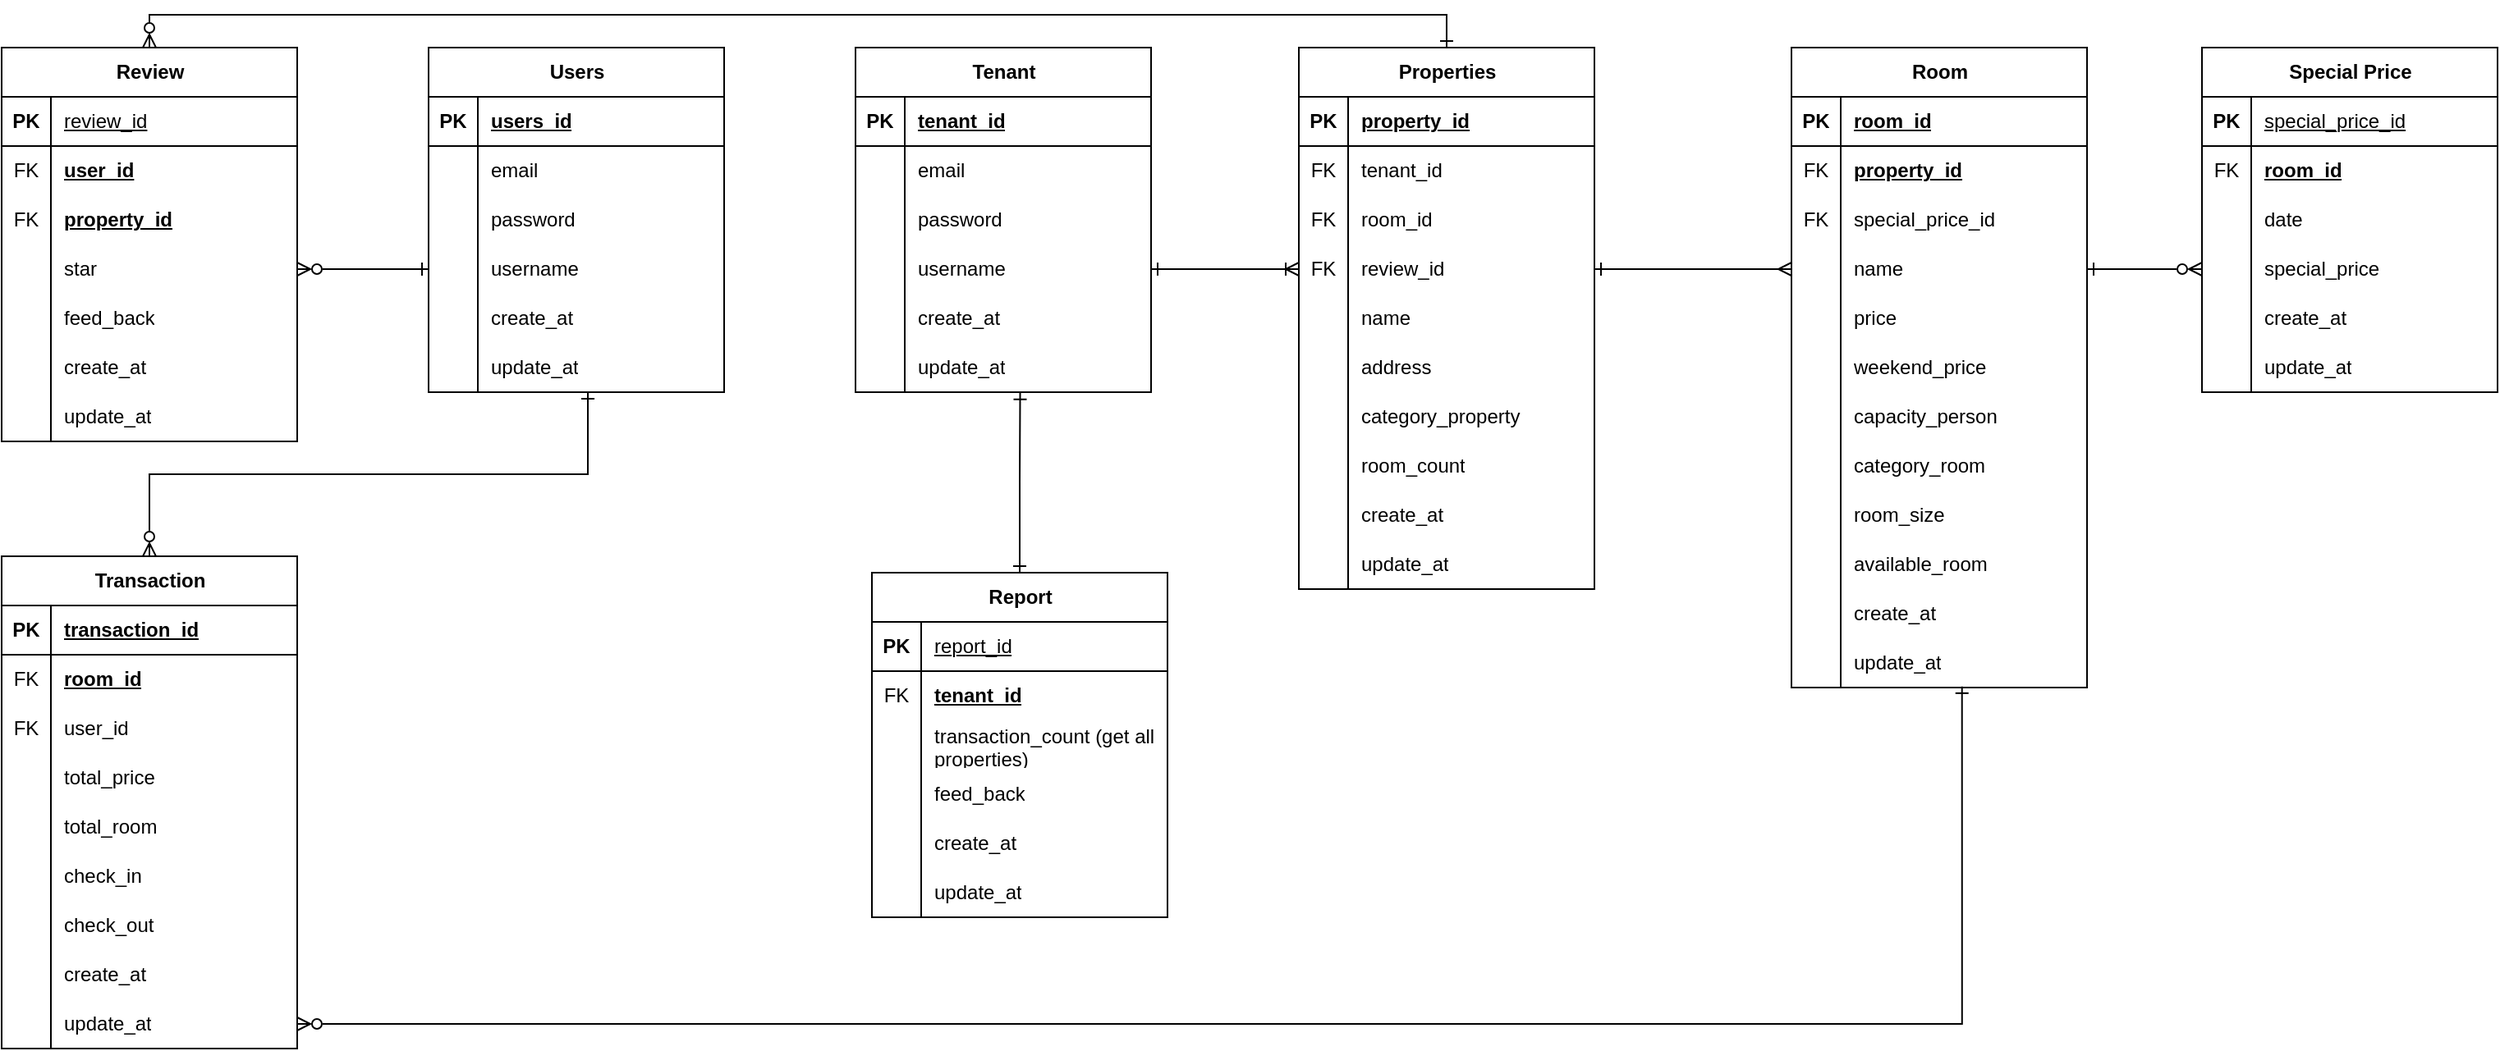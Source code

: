 <mxfile version="24.4.9" type="github">
  <diagram name="Halaman-1" id="aOgjBCfFI_ndV_T7Zwzt">
    <mxGraphModel dx="2227" dy="824" grid="1" gridSize="10" guides="1" tooltips="1" connect="1" arrows="1" fold="1" page="1" pageScale="1" pageWidth="827" pageHeight="1169" math="0" shadow="0">
      <root>
        <mxCell id="0" />
        <mxCell id="1" parent="0" />
        <mxCell id="CjeLZcnQVxhEb8y0rO9H-5" value="Users" style="shape=table;startSize=30;container=1;collapsible=1;childLayout=tableLayout;fixedRows=1;rowLines=0;fontStyle=1;align=center;resizeLast=1;html=1;" parent="1" vertex="1">
          <mxGeometry x="10" y="40" width="180" height="210" as="geometry" />
        </mxCell>
        <mxCell id="CjeLZcnQVxhEb8y0rO9H-6" value="" style="shape=tableRow;horizontal=0;startSize=0;swimlaneHead=0;swimlaneBody=0;fillColor=none;collapsible=0;dropTarget=0;points=[[0,0.5],[1,0.5]];portConstraint=eastwest;top=0;left=0;right=0;bottom=1;" parent="CjeLZcnQVxhEb8y0rO9H-5" vertex="1">
          <mxGeometry y="30" width="180" height="30" as="geometry" />
        </mxCell>
        <mxCell id="CjeLZcnQVxhEb8y0rO9H-7" value="PK" style="shape=partialRectangle;connectable=0;fillColor=none;top=0;left=0;bottom=0;right=0;fontStyle=1;overflow=hidden;whiteSpace=wrap;html=1;" parent="CjeLZcnQVxhEb8y0rO9H-6" vertex="1">
          <mxGeometry width="30" height="30" as="geometry">
            <mxRectangle width="30" height="30" as="alternateBounds" />
          </mxGeometry>
        </mxCell>
        <mxCell id="CjeLZcnQVxhEb8y0rO9H-8" value="users_id" style="shape=partialRectangle;connectable=0;fillColor=none;top=0;left=0;bottom=0;right=0;align=left;spacingLeft=6;fontStyle=5;overflow=hidden;whiteSpace=wrap;html=1;" parent="CjeLZcnQVxhEb8y0rO9H-6" vertex="1">
          <mxGeometry x="30" width="150" height="30" as="geometry">
            <mxRectangle width="150" height="30" as="alternateBounds" />
          </mxGeometry>
        </mxCell>
        <mxCell id="CjeLZcnQVxhEb8y0rO9H-9" value="" style="shape=tableRow;horizontal=0;startSize=0;swimlaneHead=0;swimlaneBody=0;fillColor=none;collapsible=0;dropTarget=0;points=[[0,0.5],[1,0.5]];portConstraint=eastwest;top=0;left=0;right=0;bottom=0;" parent="CjeLZcnQVxhEb8y0rO9H-5" vertex="1">
          <mxGeometry y="60" width="180" height="30" as="geometry" />
        </mxCell>
        <mxCell id="CjeLZcnQVxhEb8y0rO9H-10" value="" style="shape=partialRectangle;connectable=0;fillColor=none;top=0;left=0;bottom=0;right=0;editable=1;overflow=hidden;whiteSpace=wrap;html=1;" parent="CjeLZcnQVxhEb8y0rO9H-9" vertex="1">
          <mxGeometry width="30" height="30" as="geometry">
            <mxRectangle width="30" height="30" as="alternateBounds" />
          </mxGeometry>
        </mxCell>
        <mxCell id="CjeLZcnQVxhEb8y0rO9H-11" value="email" style="shape=partialRectangle;connectable=0;fillColor=none;top=0;left=0;bottom=0;right=0;align=left;spacingLeft=6;overflow=hidden;whiteSpace=wrap;html=1;" parent="CjeLZcnQVxhEb8y0rO9H-9" vertex="1">
          <mxGeometry x="30" width="150" height="30" as="geometry">
            <mxRectangle width="150" height="30" as="alternateBounds" />
          </mxGeometry>
        </mxCell>
        <mxCell id="CjeLZcnQVxhEb8y0rO9H-12" value="" style="shape=tableRow;horizontal=0;startSize=0;swimlaneHead=0;swimlaneBody=0;fillColor=none;collapsible=0;dropTarget=0;points=[[0,0.5],[1,0.5]];portConstraint=eastwest;top=0;left=0;right=0;bottom=0;" parent="CjeLZcnQVxhEb8y0rO9H-5" vertex="1">
          <mxGeometry y="90" width="180" height="30" as="geometry" />
        </mxCell>
        <mxCell id="CjeLZcnQVxhEb8y0rO9H-13" value="" style="shape=partialRectangle;connectable=0;fillColor=none;top=0;left=0;bottom=0;right=0;editable=1;overflow=hidden;whiteSpace=wrap;html=1;" parent="CjeLZcnQVxhEb8y0rO9H-12" vertex="1">
          <mxGeometry width="30" height="30" as="geometry">
            <mxRectangle width="30" height="30" as="alternateBounds" />
          </mxGeometry>
        </mxCell>
        <mxCell id="CjeLZcnQVxhEb8y0rO9H-14" value="password" style="shape=partialRectangle;connectable=0;fillColor=none;top=0;left=0;bottom=0;right=0;align=left;spacingLeft=6;overflow=hidden;whiteSpace=wrap;html=1;" parent="CjeLZcnQVxhEb8y0rO9H-12" vertex="1">
          <mxGeometry x="30" width="150" height="30" as="geometry">
            <mxRectangle width="150" height="30" as="alternateBounds" />
          </mxGeometry>
        </mxCell>
        <mxCell id="CjeLZcnQVxhEb8y0rO9H-15" value="" style="shape=tableRow;horizontal=0;startSize=0;swimlaneHead=0;swimlaneBody=0;fillColor=none;collapsible=0;dropTarget=0;points=[[0,0.5],[1,0.5]];portConstraint=eastwest;top=0;left=0;right=0;bottom=0;" parent="CjeLZcnQVxhEb8y0rO9H-5" vertex="1">
          <mxGeometry y="120" width="180" height="30" as="geometry" />
        </mxCell>
        <mxCell id="CjeLZcnQVxhEb8y0rO9H-16" value="" style="shape=partialRectangle;connectable=0;fillColor=none;top=0;left=0;bottom=0;right=0;editable=1;overflow=hidden;whiteSpace=wrap;html=1;" parent="CjeLZcnQVxhEb8y0rO9H-15" vertex="1">
          <mxGeometry width="30" height="30" as="geometry">
            <mxRectangle width="30" height="30" as="alternateBounds" />
          </mxGeometry>
        </mxCell>
        <mxCell id="CjeLZcnQVxhEb8y0rO9H-17" value="username" style="shape=partialRectangle;connectable=0;fillColor=none;top=0;left=0;bottom=0;right=0;align=left;spacingLeft=6;overflow=hidden;whiteSpace=wrap;html=1;" parent="CjeLZcnQVxhEb8y0rO9H-15" vertex="1">
          <mxGeometry x="30" width="150" height="30" as="geometry">
            <mxRectangle width="150" height="30" as="alternateBounds" />
          </mxGeometry>
        </mxCell>
        <mxCell id="CjeLZcnQVxhEb8y0rO9H-118" value="" style="shape=tableRow;horizontal=0;startSize=0;swimlaneHead=0;swimlaneBody=0;fillColor=none;collapsible=0;dropTarget=0;points=[[0,0.5],[1,0.5]];portConstraint=eastwest;top=0;left=0;right=0;bottom=0;" parent="CjeLZcnQVxhEb8y0rO9H-5" vertex="1">
          <mxGeometry y="150" width="180" height="30" as="geometry" />
        </mxCell>
        <mxCell id="CjeLZcnQVxhEb8y0rO9H-119" value="" style="shape=partialRectangle;connectable=0;fillColor=none;top=0;left=0;bottom=0;right=0;editable=1;overflow=hidden;whiteSpace=wrap;html=1;" parent="CjeLZcnQVxhEb8y0rO9H-118" vertex="1">
          <mxGeometry width="30" height="30" as="geometry">
            <mxRectangle width="30" height="30" as="alternateBounds" />
          </mxGeometry>
        </mxCell>
        <mxCell id="CjeLZcnQVxhEb8y0rO9H-120" value="create_at" style="shape=partialRectangle;connectable=0;fillColor=none;top=0;left=0;bottom=0;right=0;align=left;spacingLeft=6;overflow=hidden;whiteSpace=wrap;html=1;" parent="CjeLZcnQVxhEb8y0rO9H-118" vertex="1">
          <mxGeometry x="30" width="150" height="30" as="geometry">
            <mxRectangle width="150" height="30" as="alternateBounds" />
          </mxGeometry>
        </mxCell>
        <mxCell id="CjeLZcnQVxhEb8y0rO9H-21" value="" style="shape=tableRow;horizontal=0;startSize=0;swimlaneHead=0;swimlaneBody=0;fillColor=none;collapsible=0;dropTarget=0;points=[[0,0.5],[1,0.5]];portConstraint=eastwest;top=0;left=0;right=0;bottom=0;" parent="CjeLZcnQVxhEb8y0rO9H-5" vertex="1">
          <mxGeometry y="180" width="180" height="30" as="geometry" />
        </mxCell>
        <mxCell id="CjeLZcnQVxhEb8y0rO9H-22" value="" style="shape=partialRectangle;connectable=0;fillColor=none;top=0;left=0;bottom=0;right=0;editable=1;overflow=hidden;whiteSpace=wrap;html=1;" parent="CjeLZcnQVxhEb8y0rO9H-21" vertex="1">
          <mxGeometry width="30" height="30" as="geometry">
            <mxRectangle width="30" height="30" as="alternateBounds" />
          </mxGeometry>
        </mxCell>
        <mxCell id="CjeLZcnQVxhEb8y0rO9H-23" value="update_at" style="shape=partialRectangle;connectable=0;fillColor=none;top=0;left=0;bottom=0;right=0;align=left;spacingLeft=6;overflow=hidden;whiteSpace=wrap;html=1;" parent="CjeLZcnQVxhEb8y0rO9H-21" vertex="1">
          <mxGeometry x="30" width="150" height="30" as="geometry">
            <mxRectangle width="150" height="30" as="alternateBounds" />
          </mxGeometry>
        </mxCell>
        <mxCell id="CjeLZcnQVxhEb8y0rO9H-24" value="Properties" style="shape=table;startSize=30;container=1;collapsible=1;childLayout=tableLayout;fixedRows=1;rowLines=0;fontStyle=1;align=center;resizeLast=1;html=1;" parent="1" vertex="1">
          <mxGeometry x="540" y="40" width="180" height="330" as="geometry" />
        </mxCell>
        <mxCell id="CjeLZcnQVxhEb8y0rO9H-25" value="" style="shape=tableRow;horizontal=0;startSize=0;swimlaneHead=0;swimlaneBody=0;fillColor=none;collapsible=0;dropTarget=0;points=[[0,0.5],[1,0.5]];portConstraint=eastwest;top=0;left=0;right=0;bottom=1;" parent="CjeLZcnQVxhEb8y0rO9H-24" vertex="1">
          <mxGeometry y="30" width="180" height="30" as="geometry" />
        </mxCell>
        <mxCell id="CjeLZcnQVxhEb8y0rO9H-26" value="PK" style="shape=partialRectangle;connectable=0;fillColor=none;top=0;left=0;bottom=0;right=0;fontStyle=1;overflow=hidden;whiteSpace=wrap;html=1;" parent="CjeLZcnQVxhEb8y0rO9H-25" vertex="1">
          <mxGeometry width="30" height="30" as="geometry">
            <mxRectangle width="30" height="30" as="alternateBounds" />
          </mxGeometry>
        </mxCell>
        <mxCell id="CjeLZcnQVxhEb8y0rO9H-27" value="property_id" style="shape=partialRectangle;connectable=0;fillColor=none;top=0;left=0;bottom=0;right=0;align=left;spacingLeft=6;fontStyle=5;overflow=hidden;whiteSpace=wrap;html=1;" parent="CjeLZcnQVxhEb8y0rO9H-25" vertex="1">
          <mxGeometry x="30" width="150" height="30" as="geometry">
            <mxRectangle width="150" height="30" as="alternateBounds" />
          </mxGeometry>
        </mxCell>
        <mxCell id="CjeLZcnQVxhEb8y0rO9H-28" value="" style="shape=tableRow;horizontal=0;startSize=0;swimlaneHead=0;swimlaneBody=0;fillColor=none;collapsible=0;dropTarget=0;points=[[0,0.5],[1,0.5]];portConstraint=eastwest;top=0;left=0;right=0;bottom=0;" parent="CjeLZcnQVxhEb8y0rO9H-24" vertex="1">
          <mxGeometry y="60" width="180" height="30" as="geometry" />
        </mxCell>
        <mxCell id="CjeLZcnQVxhEb8y0rO9H-29" value="FK" style="shape=partialRectangle;connectable=0;fillColor=none;top=0;left=0;bottom=0;right=0;editable=1;overflow=hidden;whiteSpace=wrap;html=1;" parent="CjeLZcnQVxhEb8y0rO9H-28" vertex="1">
          <mxGeometry width="30" height="30" as="geometry">
            <mxRectangle width="30" height="30" as="alternateBounds" />
          </mxGeometry>
        </mxCell>
        <mxCell id="CjeLZcnQVxhEb8y0rO9H-30" value="tenant_id" style="shape=partialRectangle;connectable=0;fillColor=none;top=0;left=0;bottom=0;right=0;align=left;spacingLeft=6;overflow=hidden;whiteSpace=wrap;html=1;" parent="CjeLZcnQVxhEb8y0rO9H-28" vertex="1">
          <mxGeometry x="30" width="150" height="30" as="geometry">
            <mxRectangle width="150" height="30" as="alternateBounds" />
          </mxGeometry>
        </mxCell>
        <mxCell id="CjeLZcnQVxhEb8y0rO9H-43" value="" style="shape=tableRow;horizontal=0;startSize=0;swimlaneHead=0;swimlaneBody=0;fillColor=none;collapsible=0;dropTarget=0;points=[[0,0.5],[1,0.5]];portConstraint=eastwest;top=0;left=0;right=0;bottom=0;" parent="CjeLZcnQVxhEb8y0rO9H-24" vertex="1">
          <mxGeometry y="90" width="180" height="30" as="geometry" />
        </mxCell>
        <mxCell id="CjeLZcnQVxhEb8y0rO9H-44" value="FK" style="shape=partialRectangle;connectable=0;fillColor=none;top=0;left=0;bottom=0;right=0;editable=1;overflow=hidden;whiteSpace=wrap;html=1;" parent="CjeLZcnQVxhEb8y0rO9H-43" vertex="1">
          <mxGeometry width="30" height="30" as="geometry">
            <mxRectangle width="30" height="30" as="alternateBounds" />
          </mxGeometry>
        </mxCell>
        <mxCell id="CjeLZcnQVxhEb8y0rO9H-45" value="room_id" style="shape=partialRectangle;connectable=0;fillColor=none;top=0;left=0;bottom=0;right=0;align=left;spacingLeft=6;overflow=hidden;whiteSpace=wrap;html=1;" parent="CjeLZcnQVxhEb8y0rO9H-43" vertex="1">
          <mxGeometry x="30" width="150" height="30" as="geometry">
            <mxRectangle width="150" height="30" as="alternateBounds" />
          </mxGeometry>
        </mxCell>
        <mxCell id="CjeLZcnQVxhEb8y0rO9H-46" value="" style="shape=tableRow;horizontal=0;startSize=0;swimlaneHead=0;swimlaneBody=0;fillColor=none;collapsible=0;dropTarget=0;points=[[0,0.5],[1,0.5]];portConstraint=eastwest;top=0;left=0;right=0;bottom=0;" parent="CjeLZcnQVxhEb8y0rO9H-24" vertex="1">
          <mxGeometry y="120" width="180" height="30" as="geometry" />
        </mxCell>
        <mxCell id="CjeLZcnQVxhEb8y0rO9H-47" value="FK" style="shape=partialRectangle;connectable=0;fillColor=none;top=0;left=0;bottom=0;right=0;editable=1;overflow=hidden;whiteSpace=wrap;html=1;" parent="CjeLZcnQVxhEb8y0rO9H-46" vertex="1">
          <mxGeometry width="30" height="30" as="geometry">
            <mxRectangle width="30" height="30" as="alternateBounds" />
          </mxGeometry>
        </mxCell>
        <mxCell id="CjeLZcnQVxhEb8y0rO9H-48" value="review_id" style="shape=partialRectangle;connectable=0;fillColor=none;top=0;left=0;bottom=0;right=0;align=left;spacingLeft=6;overflow=hidden;whiteSpace=wrap;html=1;" parent="CjeLZcnQVxhEb8y0rO9H-46" vertex="1">
          <mxGeometry x="30" width="150" height="30" as="geometry">
            <mxRectangle width="150" height="30" as="alternateBounds" />
          </mxGeometry>
        </mxCell>
        <mxCell id="CjeLZcnQVxhEb8y0rO9H-40" value="" style="shape=tableRow;horizontal=0;startSize=0;swimlaneHead=0;swimlaneBody=0;fillColor=none;collapsible=0;dropTarget=0;points=[[0,0.5],[1,0.5]];portConstraint=eastwest;top=0;left=0;right=0;bottom=0;" parent="CjeLZcnQVxhEb8y0rO9H-24" vertex="1">
          <mxGeometry y="150" width="180" height="30" as="geometry" />
        </mxCell>
        <mxCell id="CjeLZcnQVxhEb8y0rO9H-41" value="" style="shape=partialRectangle;connectable=0;fillColor=none;top=0;left=0;bottom=0;right=0;editable=1;overflow=hidden;whiteSpace=wrap;html=1;" parent="CjeLZcnQVxhEb8y0rO9H-40" vertex="1">
          <mxGeometry width="30" height="30" as="geometry">
            <mxRectangle width="30" height="30" as="alternateBounds" />
          </mxGeometry>
        </mxCell>
        <mxCell id="CjeLZcnQVxhEb8y0rO9H-42" value="name" style="shape=partialRectangle;connectable=0;fillColor=none;top=0;left=0;bottom=0;right=0;align=left;spacingLeft=6;overflow=hidden;whiteSpace=wrap;html=1;" parent="CjeLZcnQVxhEb8y0rO9H-40" vertex="1">
          <mxGeometry x="30" width="150" height="30" as="geometry">
            <mxRectangle width="150" height="30" as="alternateBounds" />
          </mxGeometry>
        </mxCell>
        <mxCell id="CjeLZcnQVxhEb8y0rO9H-31" value="" style="shape=tableRow;horizontal=0;startSize=0;swimlaneHead=0;swimlaneBody=0;fillColor=none;collapsible=0;dropTarget=0;points=[[0,0.5],[1,0.5]];portConstraint=eastwest;top=0;left=0;right=0;bottom=0;" parent="CjeLZcnQVxhEb8y0rO9H-24" vertex="1">
          <mxGeometry y="180" width="180" height="30" as="geometry" />
        </mxCell>
        <mxCell id="CjeLZcnQVxhEb8y0rO9H-32" value="" style="shape=partialRectangle;connectable=0;fillColor=none;top=0;left=0;bottom=0;right=0;editable=1;overflow=hidden;whiteSpace=wrap;html=1;" parent="CjeLZcnQVxhEb8y0rO9H-31" vertex="1">
          <mxGeometry width="30" height="30" as="geometry">
            <mxRectangle width="30" height="30" as="alternateBounds" />
          </mxGeometry>
        </mxCell>
        <mxCell id="CjeLZcnQVxhEb8y0rO9H-33" value="address" style="shape=partialRectangle;connectable=0;fillColor=none;top=0;left=0;bottom=0;right=0;align=left;spacingLeft=6;overflow=hidden;whiteSpace=wrap;html=1;" parent="CjeLZcnQVxhEb8y0rO9H-31" vertex="1">
          <mxGeometry x="30" width="150" height="30" as="geometry">
            <mxRectangle width="150" height="30" as="alternateBounds" />
          </mxGeometry>
        </mxCell>
        <mxCell id="CjeLZcnQVxhEb8y0rO9H-77" value="" style="shape=tableRow;horizontal=0;startSize=0;swimlaneHead=0;swimlaneBody=0;fillColor=none;collapsible=0;dropTarget=0;points=[[0,0.5],[1,0.5]];portConstraint=eastwest;top=0;left=0;right=0;bottom=0;" parent="CjeLZcnQVxhEb8y0rO9H-24" vertex="1">
          <mxGeometry y="210" width="180" height="30" as="geometry" />
        </mxCell>
        <mxCell id="CjeLZcnQVxhEb8y0rO9H-78" value="" style="shape=partialRectangle;connectable=0;fillColor=none;top=0;left=0;bottom=0;right=0;editable=1;overflow=hidden;whiteSpace=wrap;html=1;" parent="CjeLZcnQVxhEb8y0rO9H-77" vertex="1">
          <mxGeometry width="30" height="30" as="geometry">
            <mxRectangle width="30" height="30" as="alternateBounds" />
          </mxGeometry>
        </mxCell>
        <mxCell id="CjeLZcnQVxhEb8y0rO9H-79" value="category_property" style="shape=partialRectangle;connectable=0;fillColor=none;top=0;left=0;bottom=0;right=0;align=left;spacingLeft=6;overflow=hidden;whiteSpace=wrap;html=1;" parent="CjeLZcnQVxhEb8y0rO9H-77" vertex="1">
          <mxGeometry x="30" width="150" height="30" as="geometry">
            <mxRectangle width="150" height="30" as="alternateBounds" />
          </mxGeometry>
        </mxCell>
        <mxCell id="CjeLZcnQVxhEb8y0rO9H-211" value="" style="shape=tableRow;horizontal=0;startSize=0;swimlaneHead=0;swimlaneBody=0;fillColor=none;collapsible=0;dropTarget=0;points=[[0,0.5],[1,0.5]];portConstraint=eastwest;top=0;left=0;right=0;bottom=0;" parent="CjeLZcnQVxhEb8y0rO9H-24" vertex="1">
          <mxGeometry y="240" width="180" height="30" as="geometry" />
        </mxCell>
        <mxCell id="CjeLZcnQVxhEb8y0rO9H-212" value="" style="shape=partialRectangle;connectable=0;fillColor=none;top=0;left=0;bottom=0;right=0;editable=1;overflow=hidden;whiteSpace=wrap;html=1;" parent="CjeLZcnQVxhEb8y0rO9H-211" vertex="1">
          <mxGeometry width="30" height="30" as="geometry">
            <mxRectangle width="30" height="30" as="alternateBounds" />
          </mxGeometry>
        </mxCell>
        <mxCell id="CjeLZcnQVxhEb8y0rO9H-213" value="room_count" style="shape=partialRectangle;connectable=0;fillColor=none;top=0;left=0;bottom=0;right=0;align=left;spacingLeft=6;overflow=hidden;whiteSpace=wrap;html=1;" parent="CjeLZcnQVxhEb8y0rO9H-211" vertex="1">
          <mxGeometry x="30" width="150" height="30" as="geometry">
            <mxRectangle width="150" height="30" as="alternateBounds" />
          </mxGeometry>
        </mxCell>
        <mxCell id="CjeLZcnQVxhEb8y0rO9H-103" value="" style="shape=tableRow;horizontal=0;startSize=0;swimlaneHead=0;swimlaneBody=0;fillColor=none;collapsible=0;dropTarget=0;points=[[0,0.5],[1,0.5]];portConstraint=eastwest;top=0;left=0;right=0;bottom=0;" parent="CjeLZcnQVxhEb8y0rO9H-24" vertex="1">
          <mxGeometry y="270" width="180" height="30" as="geometry" />
        </mxCell>
        <mxCell id="CjeLZcnQVxhEb8y0rO9H-104" value="" style="shape=partialRectangle;connectable=0;fillColor=none;top=0;left=0;bottom=0;right=0;editable=1;overflow=hidden;whiteSpace=wrap;html=1;" parent="CjeLZcnQVxhEb8y0rO9H-103" vertex="1">
          <mxGeometry width="30" height="30" as="geometry">
            <mxRectangle width="30" height="30" as="alternateBounds" />
          </mxGeometry>
        </mxCell>
        <mxCell id="CjeLZcnQVxhEb8y0rO9H-105" value="create_at" style="shape=partialRectangle;connectable=0;fillColor=none;top=0;left=0;bottom=0;right=0;align=left;spacingLeft=6;overflow=hidden;whiteSpace=wrap;html=1;" parent="CjeLZcnQVxhEb8y0rO9H-103" vertex="1">
          <mxGeometry x="30" width="150" height="30" as="geometry">
            <mxRectangle width="150" height="30" as="alternateBounds" />
          </mxGeometry>
        </mxCell>
        <mxCell id="CjeLZcnQVxhEb8y0rO9H-106" value="" style="shape=tableRow;horizontal=0;startSize=0;swimlaneHead=0;swimlaneBody=0;fillColor=none;collapsible=0;dropTarget=0;points=[[0,0.5],[1,0.5]];portConstraint=eastwest;top=0;left=0;right=0;bottom=0;" parent="CjeLZcnQVxhEb8y0rO9H-24" vertex="1">
          <mxGeometry y="300" width="180" height="30" as="geometry" />
        </mxCell>
        <mxCell id="CjeLZcnQVxhEb8y0rO9H-107" value="" style="shape=partialRectangle;connectable=0;fillColor=none;top=0;left=0;bottom=0;right=0;editable=1;overflow=hidden;whiteSpace=wrap;html=1;" parent="CjeLZcnQVxhEb8y0rO9H-106" vertex="1">
          <mxGeometry width="30" height="30" as="geometry">
            <mxRectangle width="30" height="30" as="alternateBounds" />
          </mxGeometry>
        </mxCell>
        <mxCell id="CjeLZcnQVxhEb8y0rO9H-108" value="update_at" style="shape=partialRectangle;connectable=0;fillColor=none;top=0;left=0;bottom=0;right=0;align=left;spacingLeft=6;overflow=hidden;whiteSpace=wrap;html=1;" parent="CjeLZcnQVxhEb8y0rO9H-106" vertex="1">
          <mxGeometry x="30" width="150" height="30" as="geometry">
            <mxRectangle width="150" height="30" as="alternateBounds" />
          </mxGeometry>
        </mxCell>
        <mxCell id="CjeLZcnQVxhEb8y0rO9H-49" value="Room" style="shape=table;startSize=30;container=1;collapsible=1;childLayout=tableLayout;fixedRows=1;rowLines=0;fontStyle=1;align=center;resizeLast=1;html=1;" parent="1" vertex="1">
          <mxGeometry x="840" y="40" width="180" height="390" as="geometry" />
        </mxCell>
        <mxCell id="CjeLZcnQVxhEb8y0rO9H-50" value="" style="shape=tableRow;horizontal=0;startSize=0;swimlaneHead=0;swimlaneBody=0;fillColor=none;collapsible=0;dropTarget=0;points=[[0,0.5],[1,0.5]];portConstraint=eastwest;top=0;left=0;right=0;bottom=1;" parent="CjeLZcnQVxhEb8y0rO9H-49" vertex="1">
          <mxGeometry y="30" width="180" height="30" as="geometry" />
        </mxCell>
        <mxCell id="CjeLZcnQVxhEb8y0rO9H-51" value="PK" style="shape=partialRectangle;connectable=0;fillColor=none;top=0;left=0;bottom=0;right=0;fontStyle=1;overflow=hidden;whiteSpace=wrap;html=1;" parent="CjeLZcnQVxhEb8y0rO9H-50" vertex="1">
          <mxGeometry width="30" height="30" as="geometry">
            <mxRectangle width="30" height="30" as="alternateBounds" />
          </mxGeometry>
        </mxCell>
        <mxCell id="CjeLZcnQVxhEb8y0rO9H-52" value="room_id" style="shape=partialRectangle;connectable=0;fillColor=none;top=0;left=0;bottom=0;right=0;align=left;spacingLeft=6;fontStyle=5;overflow=hidden;whiteSpace=wrap;html=1;" parent="CjeLZcnQVxhEb8y0rO9H-50" vertex="1">
          <mxGeometry x="30" width="150" height="30" as="geometry">
            <mxRectangle width="150" height="30" as="alternateBounds" />
          </mxGeometry>
        </mxCell>
        <mxCell id="CjeLZcnQVxhEb8y0rO9H-53" value="" style="shape=tableRow;horizontal=0;startSize=0;swimlaneHead=0;swimlaneBody=0;fillColor=none;collapsible=0;dropTarget=0;points=[[0,0.5],[1,0.5]];portConstraint=eastwest;top=0;left=0;right=0;bottom=0;" parent="CjeLZcnQVxhEb8y0rO9H-49" vertex="1">
          <mxGeometry y="60" width="180" height="30" as="geometry" />
        </mxCell>
        <mxCell id="CjeLZcnQVxhEb8y0rO9H-54" value="FK" style="shape=partialRectangle;connectable=0;fillColor=none;top=0;left=0;bottom=0;right=0;editable=1;overflow=hidden;whiteSpace=wrap;html=1;" parent="CjeLZcnQVxhEb8y0rO9H-53" vertex="1">
          <mxGeometry width="30" height="30" as="geometry">
            <mxRectangle width="30" height="30" as="alternateBounds" />
          </mxGeometry>
        </mxCell>
        <mxCell id="CjeLZcnQVxhEb8y0rO9H-55" value="&lt;span style=&quot;font-weight: 700; text-decoration-line: underline;&quot;&gt;property_id&lt;/span&gt;" style="shape=partialRectangle;connectable=0;fillColor=none;top=0;left=0;bottom=0;right=0;align=left;spacingLeft=6;overflow=hidden;whiteSpace=wrap;html=1;" parent="CjeLZcnQVxhEb8y0rO9H-53" vertex="1">
          <mxGeometry x="30" width="150" height="30" as="geometry">
            <mxRectangle width="150" height="30" as="alternateBounds" />
          </mxGeometry>
        </mxCell>
        <mxCell id="CjeLZcnQVxhEb8y0rO9H-183" value="" style="shape=tableRow;horizontal=0;startSize=0;swimlaneHead=0;swimlaneBody=0;fillColor=none;collapsible=0;dropTarget=0;points=[[0,0.5],[1,0.5]];portConstraint=eastwest;top=0;left=0;right=0;bottom=0;" parent="CjeLZcnQVxhEb8y0rO9H-49" vertex="1">
          <mxGeometry y="90" width="180" height="30" as="geometry" />
        </mxCell>
        <mxCell id="CjeLZcnQVxhEb8y0rO9H-184" value="FK" style="shape=partialRectangle;connectable=0;fillColor=none;top=0;left=0;bottom=0;right=0;editable=1;overflow=hidden;whiteSpace=wrap;html=1;" parent="CjeLZcnQVxhEb8y0rO9H-183" vertex="1">
          <mxGeometry width="30" height="30" as="geometry">
            <mxRectangle width="30" height="30" as="alternateBounds" />
          </mxGeometry>
        </mxCell>
        <mxCell id="CjeLZcnQVxhEb8y0rO9H-185" value="special_price_id" style="shape=partialRectangle;connectable=0;fillColor=none;top=0;left=0;bottom=0;right=0;align=left;spacingLeft=6;overflow=hidden;whiteSpace=wrap;html=1;" parent="CjeLZcnQVxhEb8y0rO9H-183" vertex="1">
          <mxGeometry x="30" width="150" height="30" as="geometry">
            <mxRectangle width="150" height="30" as="alternateBounds" />
          </mxGeometry>
        </mxCell>
        <mxCell id="CjeLZcnQVxhEb8y0rO9H-62" value="" style="shape=tableRow;horizontal=0;startSize=0;swimlaneHead=0;swimlaneBody=0;fillColor=none;collapsible=0;dropTarget=0;points=[[0,0.5],[1,0.5]];portConstraint=eastwest;top=0;left=0;right=0;bottom=0;" parent="CjeLZcnQVxhEb8y0rO9H-49" vertex="1">
          <mxGeometry y="120" width="180" height="30" as="geometry" />
        </mxCell>
        <mxCell id="CjeLZcnQVxhEb8y0rO9H-63" value="" style="shape=partialRectangle;connectable=0;fillColor=none;top=0;left=0;bottom=0;right=0;editable=1;overflow=hidden;whiteSpace=wrap;html=1;" parent="CjeLZcnQVxhEb8y0rO9H-62" vertex="1">
          <mxGeometry width="30" height="30" as="geometry">
            <mxRectangle width="30" height="30" as="alternateBounds" />
          </mxGeometry>
        </mxCell>
        <mxCell id="CjeLZcnQVxhEb8y0rO9H-64" value="name" style="shape=partialRectangle;connectable=0;fillColor=none;top=0;left=0;bottom=0;right=0;align=left;spacingLeft=6;overflow=hidden;whiteSpace=wrap;html=1;" parent="CjeLZcnQVxhEb8y0rO9H-62" vertex="1">
          <mxGeometry x="30" width="150" height="30" as="geometry">
            <mxRectangle width="150" height="30" as="alternateBounds" />
          </mxGeometry>
        </mxCell>
        <mxCell id="CjeLZcnQVxhEb8y0rO9H-65" value="" style="shape=tableRow;horizontal=0;startSize=0;swimlaneHead=0;swimlaneBody=0;fillColor=none;collapsible=0;dropTarget=0;points=[[0,0.5],[1,0.5]];portConstraint=eastwest;top=0;left=0;right=0;bottom=0;" parent="CjeLZcnQVxhEb8y0rO9H-49" vertex="1">
          <mxGeometry y="150" width="180" height="30" as="geometry" />
        </mxCell>
        <mxCell id="CjeLZcnQVxhEb8y0rO9H-66" value="" style="shape=partialRectangle;connectable=0;fillColor=none;top=0;left=0;bottom=0;right=0;editable=1;overflow=hidden;whiteSpace=wrap;html=1;" parent="CjeLZcnQVxhEb8y0rO9H-65" vertex="1">
          <mxGeometry width="30" height="30" as="geometry">
            <mxRectangle width="30" height="30" as="alternateBounds" />
          </mxGeometry>
        </mxCell>
        <mxCell id="CjeLZcnQVxhEb8y0rO9H-67" value="price" style="shape=partialRectangle;connectable=0;fillColor=none;top=0;left=0;bottom=0;right=0;align=left;spacingLeft=6;overflow=hidden;whiteSpace=wrap;html=1;" parent="CjeLZcnQVxhEb8y0rO9H-65" vertex="1">
          <mxGeometry x="30" width="150" height="30" as="geometry">
            <mxRectangle width="150" height="30" as="alternateBounds" />
          </mxGeometry>
        </mxCell>
        <mxCell id="CjeLZcnQVxhEb8y0rO9H-221" value="" style="shape=tableRow;horizontal=0;startSize=0;swimlaneHead=0;swimlaneBody=0;fillColor=none;collapsible=0;dropTarget=0;points=[[0,0.5],[1,0.5]];portConstraint=eastwest;top=0;left=0;right=0;bottom=0;" parent="CjeLZcnQVxhEb8y0rO9H-49" vertex="1">
          <mxGeometry y="180" width="180" height="30" as="geometry" />
        </mxCell>
        <mxCell id="CjeLZcnQVxhEb8y0rO9H-222" value="" style="shape=partialRectangle;connectable=0;fillColor=none;top=0;left=0;bottom=0;right=0;editable=1;overflow=hidden;whiteSpace=wrap;html=1;" parent="CjeLZcnQVxhEb8y0rO9H-221" vertex="1">
          <mxGeometry width="30" height="30" as="geometry">
            <mxRectangle width="30" height="30" as="alternateBounds" />
          </mxGeometry>
        </mxCell>
        <mxCell id="CjeLZcnQVxhEb8y0rO9H-223" value="weekend_price" style="shape=partialRectangle;connectable=0;fillColor=none;top=0;left=0;bottom=0;right=0;align=left;spacingLeft=6;overflow=hidden;whiteSpace=wrap;html=1;" parent="CjeLZcnQVxhEb8y0rO9H-221" vertex="1">
          <mxGeometry x="30" width="150" height="30" as="geometry">
            <mxRectangle width="150" height="30" as="alternateBounds" />
          </mxGeometry>
        </mxCell>
        <mxCell id="CjeLZcnQVxhEb8y0rO9H-68" value="" style="shape=tableRow;horizontal=0;startSize=0;swimlaneHead=0;swimlaneBody=0;fillColor=none;collapsible=0;dropTarget=0;points=[[0,0.5],[1,0.5]];portConstraint=eastwest;top=0;left=0;right=0;bottom=0;" parent="CjeLZcnQVxhEb8y0rO9H-49" vertex="1">
          <mxGeometry y="210" width="180" height="30" as="geometry" />
        </mxCell>
        <mxCell id="CjeLZcnQVxhEb8y0rO9H-69" value="" style="shape=partialRectangle;connectable=0;fillColor=none;top=0;left=0;bottom=0;right=0;editable=1;overflow=hidden;whiteSpace=wrap;html=1;" parent="CjeLZcnQVxhEb8y0rO9H-68" vertex="1">
          <mxGeometry width="30" height="30" as="geometry">
            <mxRectangle width="30" height="30" as="alternateBounds" />
          </mxGeometry>
        </mxCell>
        <mxCell id="CjeLZcnQVxhEb8y0rO9H-70" value="capacity_person" style="shape=partialRectangle;connectable=0;fillColor=none;top=0;left=0;bottom=0;right=0;align=left;spacingLeft=6;overflow=hidden;whiteSpace=wrap;html=1;" parent="CjeLZcnQVxhEb8y0rO9H-68" vertex="1">
          <mxGeometry x="30" width="150" height="30" as="geometry">
            <mxRectangle width="150" height="30" as="alternateBounds" />
          </mxGeometry>
        </mxCell>
        <mxCell id="CjeLZcnQVxhEb8y0rO9H-71" value="" style="shape=tableRow;horizontal=0;startSize=0;swimlaneHead=0;swimlaneBody=0;fillColor=none;collapsible=0;dropTarget=0;points=[[0,0.5],[1,0.5]];portConstraint=eastwest;top=0;left=0;right=0;bottom=0;" parent="CjeLZcnQVxhEb8y0rO9H-49" vertex="1">
          <mxGeometry y="240" width="180" height="30" as="geometry" />
        </mxCell>
        <mxCell id="CjeLZcnQVxhEb8y0rO9H-72" value="" style="shape=partialRectangle;connectable=0;fillColor=none;top=0;left=0;bottom=0;right=0;editable=1;overflow=hidden;whiteSpace=wrap;html=1;" parent="CjeLZcnQVxhEb8y0rO9H-71" vertex="1">
          <mxGeometry width="30" height="30" as="geometry">
            <mxRectangle width="30" height="30" as="alternateBounds" />
          </mxGeometry>
        </mxCell>
        <mxCell id="CjeLZcnQVxhEb8y0rO9H-73" value="category_room" style="shape=partialRectangle;connectable=0;fillColor=none;top=0;left=0;bottom=0;right=0;align=left;spacingLeft=6;overflow=hidden;whiteSpace=wrap;html=1;" parent="CjeLZcnQVxhEb8y0rO9H-71" vertex="1">
          <mxGeometry x="30" width="150" height="30" as="geometry">
            <mxRectangle width="150" height="30" as="alternateBounds" />
          </mxGeometry>
        </mxCell>
        <mxCell id="CjeLZcnQVxhEb8y0rO9H-74" value="" style="shape=tableRow;horizontal=0;startSize=0;swimlaneHead=0;swimlaneBody=0;fillColor=none;collapsible=0;dropTarget=0;points=[[0,0.5],[1,0.5]];portConstraint=eastwest;top=0;left=0;right=0;bottom=0;" parent="CjeLZcnQVxhEb8y0rO9H-49" vertex="1">
          <mxGeometry y="270" width="180" height="30" as="geometry" />
        </mxCell>
        <mxCell id="CjeLZcnQVxhEb8y0rO9H-75" value="" style="shape=partialRectangle;connectable=0;fillColor=none;top=0;left=0;bottom=0;right=0;editable=1;overflow=hidden;whiteSpace=wrap;html=1;" parent="CjeLZcnQVxhEb8y0rO9H-74" vertex="1">
          <mxGeometry width="30" height="30" as="geometry">
            <mxRectangle width="30" height="30" as="alternateBounds" />
          </mxGeometry>
        </mxCell>
        <mxCell id="CjeLZcnQVxhEb8y0rO9H-76" value="room_size" style="shape=partialRectangle;connectable=0;fillColor=none;top=0;left=0;bottom=0;right=0;align=left;spacingLeft=6;overflow=hidden;whiteSpace=wrap;html=1;" parent="CjeLZcnQVxhEb8y0rO9H-74" vertex="1">
          <mxGeometry x="30" width="150" height="30" as="geometry">
            <mxRectangle width="150" height="30" as="alternateBounds" />
          </mxGeometry>
        </mxCell>
        <mxCell id="CjeLZcnQVxhEb8y0rO9H-189" value="" style="shape=tableRow;horizontal=0;startSize=0;swimlaneHead=0;swimlaneBody=0;fillColor=none;collapsible=0;dropTarget=0;points=[[0,0.5],[1,0.5]];portConstraint=eastwest;top=0;left=0;right=0;bottom=0;" parent="CjeLZcnQVxhEb8y0rO9H-49" vertex="1">
          <mxGeometry y="300" width="180" height="30" as="geometry" />
        </mxCell>
        <mxCell id="CjeLZcnQVxhEb8y0rO9H-190" value="" style="shape=partialRectangle;connectable=0;fillColor=none;top=0;left=0;bottom=0;right=0;editable=1;overflow=hidden;whiteSpace=wrap;html=1;" parent="CjeLZcnQVxhEb8y0rO9H-189" vertex="1">
          <mxGeometry width="30" height="30" as="geometry">
            <mxRectangle width="30" height="30" as="alternateBounds" />
          </mxGeometry>
        </mxCell>
        <mxCell id="CjeLZcnQVxhEb8y0rO9H-191" value="available_room" style="shape=partialRectangle;connectable=0;fillColor=none;top=0;left=0;bottom=0;right=0;align=left;spacingLeft=6;overflow=hidden;whiteSpace=wrap;html=1;" parent="CjeLZcnQVxhEb8y0rO9H-189" vertex="1">
          <mxGeometry x="30" width="150" height="30" as="geometry">
            <mxRectangle width="150" height="30" as="alternateBounds" />
          </mxGeometry>
        </mxCell>
        <mxCell id="CjeLZcnQVxhEb8y0rO9H-121" value="" style="shape=tableRow;horizontal=0;startSize=0;swimlaneHead=0;swimlaneBody=0;fillColor=none;collapsible=0;dropTarget=0;points=[[0,0.5],[1,0.5]];portConstraint=eastwest;top=0;left=0;right=0;bottom=0;" parent="CjeLZcnQVxhEb8y0rO9H-49" vertex="1">
          <mxGeometry y="330" width="180" height="30" as="geometry" />
        </mxCell>
        <mxCell id="CjeLZcnQVxhEb8y0rO9H-122" value="" style="shape=partialRectangle;connectable=0;fillColor=none;top=0;left=0;bottom=0;right=0;editable=1;overflow=hidden;whiteSpace=wrap;html=1;" parent="CjeLZcnQVxhEb8y0rO9H-121" vertex="1">
          <mxGeometry width="30" height="30" as="geometry">
            <mxRectangle width="30" height="30" as="alternateBounds" />
          </mxGeometry>
        </mxCell>
        <mxCell id="CjeLZcnQVxhEb8y0rO9H-123" value="create_at" style="shape=partialRectangle;connectable=0;fillColor=none;top=0;left=0;bottom=0;right=0;align=left;spacingLeft=6;overflow=hidden;whiteSpace=wrap;html=1;" parent="CjeLZcnQVxhEb8y0rO9H-121" vertex="1">
          <mxGeometry x="30" width="150" height="30" as="geometry">
            <mxRectangle width="150" height="30" as="alternateBounds" />
          </mxGeometry>
        </mxCell>
        <mxCell id="CjeLZcnQVxhEb8y0rO9H-124" value="" style="shape=tableRow;horizontal=0;startSize=0;swimlaneHead=0;swimlaneBody=0;fillColor=none;collapsible=0;dropTarget=0;points=[[0,0.5],[1,0.5]];portConstraint=eastwest;top=0;left=0;right=0;bottom=0;" parent="CjeLZcnQVxhEb8y0rO9H-49" vertex="1">
          <mxGeometry y="360" width="180" height="30" as="geometry" />
        </mxCell>
        <mxCell id="CjeLZcnQVxhEb8y0rO9H-125" value="" style="shape=partialRectangle;connectable=0;fillColor=none;top=0;left=0;bottom=0;right=0;editable=1;overflow=hidden;whiteSpace=wrap;html=1;" parent="CjeLZcnQVxhEb8y0rO9H-124" vertex="1">
          <mxGeometry width="30" height="30" as="geometry">
            <mxRectangle width="30" height="30" as="alternateBounds" />
          </mxGeometry>
        </mxCell>
        <mxCell id="CjeLZcnQVxhEb8y0rO9H-126" value="update_at" style="shape=partialRectangle;connectable=0;fillColor=none;top=0;left=0;bottom=0;right=0;align=left;spacingLeft=6;overflow=hidden;whiteSpace=wrap;html=1;" parent="CjeLZcnQVxhEb8y0rO9H-124" vertex="1">
          <mxGeometry x="30" width="150" height="30" as="geometry">
            <mxRectangle width="150" height="30" as="alternateBounds" />
          </mxGeometry>
        </mxCell>
        <mxCell id="CjeLZcnQVxhEb8y0rO9H-80" value="Transaction" style="shape=table;startSize=30;container=1;collapsible=1;childLayout=tableLayout;fixedRows=1;rowLines=0;fontStyle=1;align=center;resizeLast=1;html=1;" parent="1" vertex="1">
          <mxGeometry x="-250" y="350" width="180" height="300" as="geometry" />
        </mxCell>
        <mxCell id="CjeLZcnQVxhEb8y0rO9H-81" value="" style="shape=tableRow;horizontal=0;startSize=0;swimlaneHead=0;swimlaneBody=0;fillColor=none;collapsible=0;dropTarget=0;points=[[0,0.5],[1,0.5]];portConstraint=eastwest;top=0;left=0;right=0;bottom=1;" parent="CjeLZcnQVxhEb8y0rO9H-80" vertex="1">
          <mxGeometry y="30" width="180" height="30" as="geometry" />
        </mxCell>
        <mxCell id="CjeLZcnQVxhEb8y0rO9H-82" value="PK" style="shape=partialRectangle;connectable=0;fillColor=none;top=0;left=0;bottom=0;right=0;fontStyle=1;overflow=hidden;whiteSpace=wrap;html=1;" parent="CjeLZcnQVxhEb8y0rO9H-81" vertex="1">
          <mxGeometry width="30" height="30" as="geometry">
            <mxRectangle width="30" height="30" as="alternateBounds" />
          </mxGeometry>
        </mxCell>
        <mxCell id="CjeLZcnQVxhEb8y0rO9H-83" value="transaction_id" style="shape=partialRectangle;connectable=0;fillColor=none;top=0;left=0;bottom=0;right=0;align=left;spacingLeft=6;fontStyle=5;overflow=hidden;whiteSpace=wrap;html=1;" parent="CjeLZcnQVxhEb8y0rO9H-81" vertex="1">
          <mxGeometry x="30" width="150" height="30" as="geometry">
            <mxRectangle width="150" height="30" as="alternateBounds" />
          </mxGeometry>
        </mxCell>
        <mxCell id="CjeLZcnQVxhEb8y0rO9H-84" value="" style="shape=tableRow;horizontal=0;startSize=0;swimlaneHead=0;swimlaneBody=0;fillColor=none;collapsible=0;dropTarget=0;points=[[0,0.5],[1,0.5]];portConstraint=eastwest;top=0;left=0;right=0;bottom=0;" parent="CjeLZcnQVxhEb8y0rO9H-80" vertex="1">
          <mxGeometry y="60" width="180" height="30" as="geometry" />
        </mxCell>
        <mxCell id="CjeLZcnQVxhEb8y0rO9H-85" value="FK" style="shape=partialRectangle;connectable=0;fillColor=none;top=0;left=0;bottom=0;right=0;editable=1;overflow=hidden;whiteSpace=wrap;html=1;" parent="CjeLZcnQVxhEb8y0rO9H-84" vertex="1">
          <mxGeometry width="30" height="30" as="geometry">
            <mxRectangle width="30" height="30" as="alternateBounds" />
          </mxGeometry>
        </mxCell>
        <mxCell id="CjeLZcnQVxhEb8y0rO9H-86" value="&lt;span style=&quot;font-weight: 700; text-decoration-line: underline;&quot;&gt;room_id&lt;/span&gt;" style="shape=partialRectangle;connectable=0;fillColor=none;top=0;left=0;bottom=0;right=0;align=left;spacingLeft=6;overflow=hidden;whiteSpace=wrap;html=1;" parent="CjeLZcnQVxhEb8y0rO9H-84" vertex="1">
          <mxGeometry x="30" width="150" height="30" as="geometry">
            <mxRectangle width="150" height="30" as="alternateBounds" />
          </mxGeometry>
        </mxCell>
        <mxCell id="CjeLZcnQVxhEb8y0rO9H-87" value="" style="shape=tableRow;horizontal=0;startSize=0;swimlaneHead=0;swimlaneBody=0;fillColor=none;collapsible=0;dropTarget=0;points=[[0,0.5],[1,0.5]];portConstraint=eastwest;top=0;left=0;right=0;bottom=0;" parent="CjeLZcnQVxhEb8y0rO9H-80" vertex="1">
          <mxGeometry y="90" width="180" height="30" as="geometry" />
        </mxCell>
        <mxCell id="CjeLZcnQVxhEb8y0rO9H-88" value="FK" style="shape=partialRectangle;connectable=0;fillColor=none;top=0;left=0;bottom=0;right=0;editable=1;overflow=hidden;whiteSpace=wrap;html=1;" parent="CjeLZcnQVxhEb8y0rO9H-87" vertex="1">
          <mxGeometry width="30" height="30" as="geometry">
            <mxRectangle width="30" height="30" as="alternateBounds" />
          </mxGeometry>
        </mxCell>
        <mxCell id="CjeLZcnQVxhEb8y0rO9H-89" value="user_id" style="shape=partialRectangle;connectable=0;fillColor=none;top=0;left=0;bottom=0;right=0;align=left;spacingLeft=6;overflow=hidden;whiteSpace=wrap;html=1;" parent="CjeLZcnQVxhEb8y0rO9H-87" vertex="1">
          <mxGeometry x="30" width="150" height="30" as="geometry">
            <mxRectangle width="150" height="30" as="alternateBounds" />
          </mxGeometry>
        </mxCell>
        <mxCell id="CjeLZcnQVxhEb8y0rO9H-90" value="" style="shape=tableRow;horizontal=0;startSize=0;swimlaneHead=0;swimlaneBody=0;fillColor=none;collapsible=0;dropTarget=0;points=[[0,0.5],[1,0.5]];portConstraint=eastwest;top=0;left=0;right=0;bottom=0;" parent="CjeLZcnQVxhEb8y0rO9H-80" vertex="1">
          <mxGeometry y="120" width="180" height="30" as="geometry" />
        </mxCell>
        <mxCell id="CjeLZcnQVxhEb8y0rO9H-91" value="" style="shape=partialRectangle;connectable=0;fillColor=none;top=0;left=0;bottom=0;right=0;editable=1;overflow=hidden;whiteSpace=wrap;html=1;" parent="CjeLZcnQVxhEb8y0rO9H-90" vertex="1">
          <mxGeometry width="30" height="30" as="geometry">
            <mxRectangle width="30" height="30" as="alternateBounds" />
          </mxGeometry>
        </mxCell>
        <mxCell id="CjeLZcnQVxhEb8y0rO9H-92" value="total_price" style="shape=partialRectangle;connectable=0;fillColor=none;top=0;left=0;bottom=0;right=0;align=left;spacingLeft=6;overflow=hidden;whiteSpace=wrap;html=1;" parent="CjeLZcnQVxhEb8y0rO9H-90" vertex="1">
          <mxGeometry x="30" width="150" height="30" as="geometry">
            <mxRectangle width="150" height="30" as="alternateBounds" />
          </mxGeometry>
        </mxCell>
        <mxCell id="CjeLZcnQVxhEb8y0rO9H-93" value="" style="shape=tableRow;horizontal=0;startSize=0;swimlaneHead=0;swimlaneBody=0;fillColor=none;collapsible=0;dropTarget=0;points=[[0,0.5],[1,0.5]];portConstraint=eastwest;top=0;left=0;right=0;bottom=0;" parent="CjeLZcnQVxhEb8y0rO9H-80" vertex="1">
          <mxGeometry y="150" width="180" height="30" as="geometry" />
        </mxCell>
        <mxCell id="CjeLZcnQVxhEb8y0rO9H-94" value="" style="shape=partialRectangle;connectable=0;fillColor=none;top=0;left=0;bottom=0;right=0;editable=1;overflow=hidden;whiteSpace=wrap;html=1;" parent="CjeLZcnQVxhEb8y0rO9H-93" vertex="1">
          <mxGeometry width="30" height="30" as="geometry">
            <mxRectangle width="30" height="30" as="alternateBounds" />
          </mxGeometry>
        </mxCell>
        <mxCell id="CjeLZcnQVxhEb8y0rO9H-95" value="total_room" style="shape=partialRectangle;connectable=0;fillColor=none;top=0;left=0;bottom=0;right=0;align=left;spacingLeft=6;overflow=hidden;whiteSpace=wrap;html=1;" parent="CjeLZcnQVxhEb8y0rO9H-93" vertex="1">
          <mxGeometry x="30" width="150" height="30" as="geometry">
            <mxRectangle width="150" height="30" as="alternateBounds" />
          </mxGeometry>
        </mxCell>
        <mxCell id="CjeLZcnQVxhEb8y0rO9H-127" value="" style="shape=tableRow;horizontal=0;startSize=0;swimlaneHead=0;swimlaneBody=0;fillColor=none;collapsible=0;dropTarget=0;points=[[0,0.5],[1,0.5]];portConstraint=eastwest;top=0;left=0;right=0;bottom=0;" parent="CjeLZcnQVxhEb8y0rO9H-80" vertex="1">
          <mxGeometry y="180" width="180" height="30" as="geometry" />
        </mxCell>
        <mxCell id="CjeLZcnQVxhEb8y0rO9H-128" value="" style="shape=partialRectangle;connectable=0;fillColor=none;top=0;left=0;bottom=0;right=0;editable=1;overflow=hidden;whiteSpace=wrap;html=1;" parent="CjeLZcnQVxhEb8y0rO9H-127" vertex="1">
          <mxGeometry width="30" height="30" as="geometry">
            <mxRectangle width="30" height="30" as="alternateBounds" />
          </mxGeometry>
        </mxCell>
        <mxCell id="CjeLZcnQVxhEb8y0rO9H-129" value="check_in" style="shape=partialRectangle;connectable=0;fillColor=none;top=0;left=0;bottom=0;right=0;align=left;spacingLeft=6;overflow=hidden;whiteSpace=wrap;html=1;" parent="CjeLZcnQVxhEb8y0rO9H-127" vertex="1">
          <mxGeometry x="30" width="150" height="30" as="geometry">
            <mxRectangle width="150" height="30" as="alternateBounds" />
          </mxGeometry>
        </mxCell>
        <mxCell id="CjeLZcnQVxhEb8y0rO9H-130" value="" style="shape=tableRow;horizontal=0;startSize=0;swimlaneHead=0;swimlaneBody=0;fillColor=none;collapsible=0;dropTarget=0;points=[[0,0.5],[1,0.5]];portConstraint=eastwest;top=0;left=0;right=0;bottom=0;" parent="CjeLZcnQVxhEb8y0rO9H-80" vertex="1">
          <mxGeometry y="210" width="180" height="30" as="geometry" />
        </mxCell>
        <mxCell id="CjeLZcnQVxhEb8y0rO9H-131" value="" style="shape=partialRectangle;connectable=0;fillColor=none;top=0;left=0;bottom=0;right=0;editable=1;overflow=hidden;whiteSpace=wrap;html=1;" parent="CjeLZcnQVxhEb8y0rO9H-130" vertex="1">
          <mxGeometry width="30" height="30" as="geometry">
            <mxRectangle width="30" height="30" as="alternateBounds" />
          </mxGeometry>
        </mxCell>
        <mxCell id="CjeLZcnQVxhEb8y0rO9H-132" value="check_out" style="shape=partialRectangle;connectable=0;fillColor=none;top=0;left=0;bottom=0;right=0;align=left;spacingLeft=6;overflow=hidden;whiteSpace=wrap;html=1;" parent="CjeLZcnQVxhEb8y0rO9H-130" vertex="1">
          <mxGeometry x="30" width="150" height="30" as="geometry">
            <mxRectangle width="150" height="30" as="alternateBounds" />
          </mxGeometry>
        </mxCell>
        <mxCell id="CjeLZcnQVxhEb8y0rO9H-96" value="" style="shape=tableRow;horizontal=0;startSize=0;swimlaneHead=0;swimlaneBody=0;fillColor=none;collapsible=0;dropTarget=0;points=[[0,0.5],[1,0.5]];portConstraint=eastwest;top=0;left=0;right=0;bottom=0;" parent="CjeLZcnQVxhEb8y0rO9H-80" vertex="1">
          <mxGeometry y="240" width="180" height="30" as="geometry" />
        </mxCell>
        <mxCell id="CjeLZcnQVxhEb8y0rO9H-97" value="" style="shape=partialRectangle;connectable=0;fillColor=none;top=0;left=0;bottom=0;right=0;editable=1;overflow=hidden;whiteSpace=wrap;html=1;" parent="CjeLZcnQVxhEb8y0rO9H-96" vertex="1">
          <mxGeometry width="30" height="30" as="geometry">
            <mxRectangle width="30" height="30" as="alternateBounds" />
          </mxGeometry>
        </mxCell>
        <mxCell id="CjeLZcnQVxhEb8y0rO9H-98" value="create_at" style="shape=partialRectangle;connectable=0;fillColor=none;top=0;left=0;bottom=0;right=0;align=left;spacingLeft=6;overflow=hidden;whiteSpace=wrap;html=1;" parent="CjeLZcnQVxhEb8y0rO9H-96" vertex="1">
          <mxGeometry x="30" width="150" height="30" as="geometry">
            <mxRectangle width="150" height="30" as="alternateBounds" />
          </mxGeometry>
        </mxCell>
        <mxCell id="CjeLZcnQVxhEb8y0rO9H-99" value="" style="shape=tableRow;horizontal=0;startSize=0;swimlaneHead=0;swimlaneBody=0;fillColor=none;collapsible=0;dropTarget=0;points=[[0,0.5],[1,0.5]];portConstraint=eastwest;top=0;left=0;right=0;bottom=0;" parent="CjeLZcnQVxhEb8y0rO9H-80" vertex="1">
          <mxGeometry y="270" width="180" height="30" as="geometry" />
        </mxCell>
        <mxCell id="CjeLZcnQVxhEb8y0rO9H-100" value="" style="shape=partialRectangle;connectable=0;fillColor=none;top=0;left=0;bottom=0;right=0;editable=1;overflow=hidden;whiteSpace=wrap;html=1;" parent="CjeLZcnQVxhEb8y0rO9H-99" vertex="1">
          <mxGeometry width="30" height="30" as="geometry">
            <mxRectangle width="30" height="30" as="alternateBounds" />
          </mxGeometry>
        </mxCell>
        <mxCell id="CjeLZcnQVxhEb8y0rO9H-101" value="update_at" style="shape=partialRectangle;connectable=0;fillColor=none;top=0;left=0;bottom=0;right=0;align=left;spacingLeft=6;overflow=hidden;whiteSpace=wrap;html=1;" parent="CjeLZcnQVxhEb8y0rO9H-99" vertex="1">
          <mxGeometry x="30" width="150" height="30" as="geometry">
            <mxRectangle width="150" height="30" as="alternateBounds" />
          </mxGeometry>
        </mxCell>
        <mxCell id="CjeLZcnQVxhEb8y0rO9H-230" style="edgeStyle=orthogonalEdgeStyle;rounded=0;orthogonalLoop=1;jettySize=auto;html=1;entryX=0.5;entryY=0;entryDx=0;entryDy=0;exitX=0.5;exitY=0;exitDx=0;exitDy=0;endArrow=ERone;endFill=0;startArrow=ERzeroToMany;startFill=0;" parent="1" source="CjeLZcnQVxhEb8y0rO9H-133" target="CjeLZcnQVxhEb8y0rO9H-24" edge="1">
          <mxGeometry relative="1" as="geometry">
            <Array as="points">
              <mxPoint x="-160" y="20" />
              <mxPoint x="630" y="20" />
            </Array>
          </mxGeometry>
        </mxCell>
        <mxCell id="CjeLZcnQVxhEb8y0rO9H-133" value="Review" style="shape=table;startSize=30;container=1;collapsible=1;childLayout=tableLayout;fixedRows=1;rowLines=0;fontStyle=1;align=center;resizeLast=1;html=1;" parent="1" vertex="1">
          <mxGeometry x="-250" y="40" width="180" height="240" as="geometry" />
        </mxCell>
        <mxCell id="CjeLZcnQVxhEb8y0rO9H-134" value="" style="shape=tableRow;horizontal=0;startSize=0;swimlaneHead=0;swimlaneBody=0;fillColor=none;collapsible=0;dropTarget=0;points=[[0,0.5],[1,0.5]];portConstraint=eastwest;top=0;left=0;right=0;bottom=1;" parent="CjeLZcnQVxhEb8y0rO9H-133" vertex="1">
          <mxGeometry y="30" width="180" height="30" as="geometry" />
        </mxCell>
        <mxCell id="CjeLZcnQVxhEb8y0rO9H-135" value="PK" style="shape=partialRectangle;connectable=0;fillColor=none;top=0;left=0;bottom=0;right=0;fontStyle=1;overflow=hidden;whiteSpace=wrap;html=1;" parent="CjeLZcnQVxhEb8y0rO9H-134" vertex="1">
          <mxGeometry width="30" height="30" as="geometry">
            <mxRectangle width="30" height="30" as="alternateBounds" />
          </mxGeometry>
        </mxCell>
        <mxCell id="CjeLZcnQVxhEb8y0rO9H-136" value="&lt;span style=&quot;font-weight: 400;&quot;&gt;review_id&lt;/span&gt;" style="shape=partialRectangle;connectable=0;fillColor=none;top=0;left=0;bottom=0;right=0;align=left;spacingLeft=6;fontStyle=5;overflow=hidden;whiteSpace=wrap;html=1;" parent="CjeLZcnQVxhEb8y0rO9H-134" vertex="1">
          <mxGeometry x="30" width="150" height="30" as="geometry">
            <mxRectangle width="150" height="30" as="alternateBounds" />
          </mxGeometry>
        </mxCell>
        <mxCell id="CjeLZcnQVxhEb8y0rO9H-227" value="" style="shape=tableRow;horizontal=0;startSize=0;swimlaneHead=0;swimlaneBody=0;fillColor=none;collapsible=0;dropTarget=0;points=[[0,0.5],[1,0.5]];portConstraint=eastwest;top=0;left=0;right=0;bottom=0;" parent="CjeLZcnQVxhEb8y0rO9H-133" vertex="1">
          <mxGeometry y="60" width="180" height="30" as="geometry" />
        </mxCell>
        <mxCell id="CjeLZcnQVxhEb8y0rO9H-228" value="FK" style="shape=partialRectangle;connectable=0;fillColor=none;top=0;left=0;bottom=0;right=0;editable=1;overflow=hidden;whiteSpace=wrap;html=1;" parent="CjeLZcnQVxhEb8y0rO9H-227" vertex="1">
          <mxGeometry width="30" height="30" as="geometry">
            <mxRectangle width="30" height="30" as="alternateBounds" />
          </mxGeometry>
        </mxCell>
        <mxCell id="CjeLZcnQVxhEb8y0rO9H-229" value="&lt;b&gt;&lt;u&gt;user_id&lt;/u&gt;&lt;/b&gt;" style="shape=partialRectangle;connectable=0;fillColor=none;top=0;left=0;bottom=0;right=0;align=left;spacingLeft=6;overflow=hidden;whiteSpace=wrap;html=1;" parent="CjeLZcnQVxhEb8y0rO9H-227" vertex="1">
          <mxGeometry x="30" width="150" height="30" as="geometry">
            <mxRectangle width="150" height="30" as="alternateBounds" />
          </mxGeometry>
        </mxCell>
        <mxCell id="CjeLZcnQVxhEb8y0rO9H-137" value="" style="shape=tableRow;horizontal=0;startSize=0;swimlaneHead=0;swimlaneBody=0;fillColor=none;collapsible=0;dropTarget=0;points=[[0,0.5],[1,0.5]];portConstraint=eastwest;top=0;left=0;right=0;bottom=0;" parent="CjeLZcnQVxhEb8y0rO9H-133" vertex="1">
          <mxGeometry y="90" width="180" height="30" as="geometry" />
        </mxCell>
        <mxCell id="CjeLZcnQVxhEb8y0rO9H-138" value="FK" style="shape=partialRectangle;connectable=0;fillColor=none;top=0;left=0;bottom=0;right=0;editable=1;overflow=hidden;whiteSpace=wrap;html=1;" parent="CjeLZcnQVxhEb8y0rO9H-137" vertex="1">
          <mxGeometry width="30" height="30" as="geometry">
            <mxRectangle width="30" height="30" as="alternateBounds" />
          </mxGeometry>
        </mxCell>
        <mxCell id="CjeLZcnQVxhEb8y0rO9H-139" value="&lt;b&gt;&lt;u&gt;property_id&lt;/u&gt;&lt;/b&gt;" style="shape=partialRectangle;connectable=0;fillColor=none;top=0;left=0;bottom=0;right=0;align=left;spacingLeft=6;overflow=hidden;whiteSpace=wrap;html=1;" parent="CjeLZcnQVxhEb8y0rO9H-137" vertex="1">
          <mxGeometry x="30" width="150" height="30" as="geometry">
            <mxRectangle width="150" height="30" as="alternateBounds" />
          </mxGeometry>
        </mxCell>
        <mxCell id="CjeLZcnQVxhEb8y0rO9H-152" value="" style="shape=tableRow;horizontal=0;startSize=0;swimlaneHead=0;swimlaneBody=0;fillColor=none;collapsible=0;dropTarget=0;points=[[0,0.5],[1,0.5]];portConstraint=eastwest;top=0;left=0;right=0;bottom=0;" parent="CjeLZcnQVxhEb8y0rO9H-133" vertex="1">
          <mxGeometry y="120" width="180" height="30" as="geometry" />
        </mxCell>
        <mxCell id="CjeLZcnQVxhEb8y0rO9H-153" value="" style="shape=partialRectangle;connectable=0;fillColor=none;top=0;left=0;bottom=0;right=0;editable=1;overflow=hidden;whiteSpace=wrap;html=1;" parent="CjeLZcnQVxhEb8y0rO9H-152" vertex="1">
          <mxGeometry width="30" height="30" as="geometry">
            <mxRectangle width="30" height="30" as="alternateBounds" />
          </mxGeometry>
        </mxCell>
        <mxCell id="CjeLZcnQVxhEb8y0rO9H-154" value="star" style="shape=partialRectangle;connectable=0;fillColor=none;top=0;left=0;bottom=0;right=0;align=left;spacingLeft=6;overflow=hidden;whiteSpace=wrap;html=1;" parent="CjeLZcnQVxhEb8y0rO9H-152" vertex="1">
          <mxGeometry x="30" width="150" height="30" as="geometry">
            <mxRectangle width="150" height="30" as="alternateBounds" />
          </mxGeometry>
        </mxCell>
        <mxCell id="CjeLZcnQVxhEb8y0rO9H-161" value="" style="shape=tableRow;horizontal=0;startSize=0;swimlaneHead=0;swimlaneBody=0;fillColor=none;collapsible=0;dropTarget=0;points=[[0,0.5],[1,0.5]];portConstraint=eastwest;top=0;left=0;right=0;bottom=0;" parent="CjeLZcnQVxhEb8y0rO9H-133" vertex="1">
          <mxGeometry y="150" width="180" height="30" as="geometry" />
        </mxCell>
        <mxCell id="CjeLZcnQVxhEb8y0rO9H-162" value="" style="shape=partialRectangle;connectable=0;fillColor=none;top=0;left=0;bottom=0;right=0;editable=1;overflow=hidden;whiteSpace=wrap;html=1;" parent="CjeLZcnQVxhEb8y0rO9H-161" vertex="1">
          <mxGeometry width="30" height="30" as="geometry">
            <mxRectangle width="30" height="30" as="alternateBounds" />
          </mxGeometry>
        </mxCell>
        <mxCell id="CjeLZcnQVxhEb8y0rO9H-163" value="feed_back" style="shape=partialRectangle;connectable=0;fillColor=none;top=0;left=0;bottom=0;right=0;align=left;spacingLeft=6;overflow=hidden;whiteSpace=wrap;html=1;" parent="CjeLZcnQVxhEb8y0rO9H-161" vertex="1">
          <mxGeometry x="30" width="150" height="30" as="geometry">
            <mxRectangle width="150" height="30" as="alternateBounds" />
          </mxGeometry>
        </mxCell>
        <mxCell id="CjeLZcnQVxhEb8y0rO9H-155" value="" style="shape=tableRow;horizontal=0;startSize=0;swimlaneHead=0;swimlaneBody=0;fillColor=none;collapsible=0;dropTarget=0;points=[[0,0.5],[1,0.5]];portConstraint=eastwest;top=0;left=0;right=0;bottom=0;" parent="CjeLZcnQVxhEb8y0rO9H-133" vertex="1">
          <mxGeometry y="180" width="180" height="30" as="geometry" />
        </mxCell>
        <mxCell id="CjeLZcnQVxhEb8y0rO9H-156" value="" style="shape=partialRectangle;connectable=0;fillColor=none;top=0;left=0;bottom=0;right=0;editable=1;overflow=hidden;whiteSpace=wrap;html=1;" parent="CjeLZcnQVxhEb8y0rO9H-155" vertex="1">
          <mxGeometry width="30" height="30" as="geometry">
            <mxRectangle width="30" height="30" as="alternateBounds" />
          </mxGeometry>
        </mxCell>
        <mxCell id="CjeLZcnQVxhEb8y0rO9H-157" value="create_at" style="shape=partialRectangle;connectable=0;fillColor=none;top=0;left=0;bottom=0;right=0;align=left;spacingLeft=6;overflow=hidden;whiteSpace=wrap;html=1;" parent="CjeLZcnQVxhEb8y0rO9H-155" vertex="1">
          <mxGeometry x="30" width="150" height="30" as="geometry">
            <mxRectangle width="150" height="30" as="alternateBounds" />
          </mxGeometry>
        </mxCell>
        <mxCell id="CjeLZcnQVxhEb8y0rO9H-158" value="" style="shape=tableRow;horizontal=0;startSize=0;swimlaneHead=0;swimlaneBody=0;fillColor=none;collapsible=0;dropTarget=0;points=[[0,0.5],[1,0.5]];portConstraint=eastwest;top=0;left=0;right=0;bottom=0;" parent="CjeLZcnQVxhEb8y0rO9H-133" vertex="1">
          <mxGeometry y="210" width="180" height="30" as="geometry" />
        </mxCell>
        <mxCell id="CjeLZcnQVxhEb8y0rO9H-159" value="" style="shape=partialRectangle;connectable=0;fillColor=none;top=0;left=0;bottom=0;right=0;editable=1;overflow=hidden;whiteSpace=wrap;html=1;" parent="CjeLZcnQVxhEb8y0rO9H-158" vertex="1">
          <mxGeometry width="30" height="30" as="geometry">
            <mxRectangle width="30" height="30" as="alternateBounds" />
          </mxGeometry>
        </mxCell>
        <mxCell id="CjeLZcnQVxhEb8y0rO9H-160" value="update_at" style="shape=partialRectangle;connectable=0;fillColor=none;top=0;left=0;bottom=0;right=0;align=left;spacingLeft=6;overflow=hidden;whiteSpace=wrap;html=1;" parent="CjeLZcnQVxhEb8y0rO9H-158" vertex="1">
          <mxGeometry x="30" width="150" height="30" as="geometry">
            <mxRectangle width="150" height="30" as="alternateBounds" />
          </mxGeometry>
        </mxCell>
        <mxCell id="CjeLZcnQVxhEb8y0rO9H-164" value="Special Price" style="shape=table;startSize=30;container=1;collapsible=1;childLayout=tableLayout;fixedRows=1;rowLines=0;fontStyle=1;align=center;resizeLast=1;html=1;" parent="1" vertex="1">
          <mxGeometry x="1090" y="40" width="180" height="210" as="geometry" />
        </mxCell>
        <mxCell id="CjeLZcnQVxhEb8y0rO9H-165" value="" style="shape=tableRow;horizontal=0;startSize=0;swimlaneHead=0;swimlaneBody=0;fillColor=none;collapsible=0;dropTarget=0;points=[[0,0.5],[1,0.5]];portConstraint=eastwest;top=0;left=0;right=0;bottom=1;" parent="CjeLZcnQVxhEb8y0rO9H-164" vertex="1">
          <mxGeometry y="30" width="180" height="30" as="geometry" />
        </mxCell>
        <mxCell id="CjeLZcnQVxhEb8y0rO9H-166" value="PK" style="shape=partialRectangle;connectable=0;fillColor=none;top=0;left=0;bottom=0;right=0;fontStyle=1;overflow=hidden;whiteSpace=wrap;html=1;" parent="CjeLZcnQVxhEb8y0rO9H-165" vertex="1">
          <mxGeometry width="30" height="30" as="geometry">
            <mxRectangle width="30" height="30" as="alternateBounds" />
          </mxGeometry>
        </mxCell>
        <mxCell id="CjeLZcnQVxhEb8y0rO9H-167" value="&lt;span style=&quot;font-weight: 400;&quot;&gt;special_price_id&lt;/span&gt;" style="shape=partialRectangle;connectable=0;fillColor=none;top=0;left=0;bottom=0;right=0;align=left;spacingLeft=6;fontStyle=5;overflow=hidden;whiteSpace=wrap;html=1;" parent="CjeLZcnQVxhEb8y0rO9H-165" vertex="1">
          <mxGeometry x="30" width="150" height="30" as="geometry">
            <mxRectangle width="150" height="30" as="alternateBounds" />
          </mxGeometry>
        </mxCell>
        <mxCell id="CjeLZcnQVxhEb8y0rO9H-168" value="" style="shape=tableRow;horizontal=0;startSize=0;swimlaneHead=0;swimlaneBody=0;fillColor=none;collapsible=0;dropTarget=0;points=[[0,0.5],[1,0.5]];portConstraint=eastwest;top=0;left=0;right=0;bottom=0;" parent="CjeLZcnQVxhEb8y0rO9H-164" vertex="1">
          <mxGeometry y="60" width="180" height="30" as="geometry" />
        </mxCell>
        <mxCell id="CjeLZcnQVxhEb8y0rO9H-169" value="FK" style="shape=partialRectangle;connectable=0;fillColor=none;top=0;left=0;bottom=0;right=0;editable=1;overflow=hidden;whiteSpace=wrap;html=1;" parent="CjeLZcnQVxhEb8y0rO9H-168" vertex="1">
          <mxGeometry width="30" height="30" as="geometry">
            <mxRectangle width="30" height="30" as="alternateBounds" />
          </mxGeometry>
        </mxCell>
        <mxCell id="CjeLZcnQVxhEb8y0rO9H-170" value="&lt;span style=&quot;font-weight: 700; text-decoration-line: underline;&quot;&gt;room_id&lt;/span&gt;" style="shape=partialRectangle;connectable=0;fillColor=none;top=0;left=0;bottom=0;right=0;align=left;spacingLeft=6;overflow=hidden;whiteSpace=wrap;html=1;" parent="CjeLZcnQVxhEb8y0rO9H-168" vertex="1">
          <mxGeometry x="30" width="150" height="30" as="geometry">
            <mxRectangle width="150" height="30" as="alternateBounds" />
          </mxGeometry>
        </mxCell>
        <mxCell id="CjeLZcnQVxhEb8y0rO9H-171" value="" style="shape=tableRow;horizontal=0;startSize=0;swimlaneHead=0;swimlaneBody=0;fillColor=none;collapsible=0;dropTarget=0;points=[[0,0.5],[1,0.5]];portConstraint=eastwest;top=0;left=0;right=0;bottom=0;" parent="CjeLZcnQVxhEb8y0rO9H-164" vertex="1">
          <mxGeometry y="90" width="180" height="30" as="geometry" />
        </mxCell>
        <mxCell id="CjeLZcnQVxhEb8y0rO9H-172" value="" style="shape=partialRectangle;connectable=0;fillColor=none;top=0;left=0;bottom=0;right=0;editable=1;overflow=hidden;whiteSpace=wrap;html=1;" parent="CjeLZcnQVxhEb8y0rO9H-171" vertex="1">
          <mxGeometry width="30" height="30" as="geometry">
            <mxRectangle width="30" height="30" as="alternateBounds" />
          </mxGeometry>
        </mxCell>
        <mxCell id="CjeLZcnQVxhEb8y0rO9H-173" value="date" style="shape=partialRectangle;connectable=0;fillColor=none;top=0;left=0;bottom=0;right=0;align=left;spacingLeft=6;overflow=hidden;whiteSpace=wrap;html=1;" parent="CjeLZcnQVxhEb8y0rO9H-171" vertex="1">
          <mxGeometry x="30" width="150" height="30" as="geometry">
            <mxRectangle width="150" height="30" as="alternateBounds" />
          </mxGeometry>
        </mxCell>
        <mxCell id="CjeLZcnQVxhEb8y0rO9H-174" value="" style="shape=tableRow;horizontal=0;startSize=0;swimlaneHead=0;swimlaneBody=0;fillColor=none;collapsible=0;dropTarget=0;points=[[0,0.5],[1,0.5]];portConstraint=eastwest;top=0;left=0;right=0;bottom=0;" parent="CjeLZcnQVxhEb8y0rO9H-164" vertex="1">
          <mxGeometry y="120" width="180" height="30" as="geometry" />
        </mxCell>
        <mxCell id="CjeLZcnQVxhEb8y0rO9H-175" value="" style="shape=partialRectangle;connectable=0;fillColor=none;top=0;left=0;bottom=0;right=0;editable=1;overflow=hidden;whiteSpace=wrap;html=1;" parent="CjeLZcnQVxhEb8y0rO9H-174" vertex="1">
          <mxGeometry width="30" height="30" as="geometry">
            <mxRectangle width="30" height="30" as="alternateBounds" />
          </mxGeometry>
        </mxCell>
        <mxCell id="CjeLZcnQVxhEb8y0rO9H-176" value="special_price" style="shape=partialRectangle;connectable=0;fillColor=none;top=0;left=0;bottom=0;right=0;align=left;spacingLeft=6;overflow=hidden;whiteSpace=wrap;html=1;" parent="CjeLZcnQVxhEb8y0rO9H-174" vertex="1">
          <mxGeometry x="30" width="150" height="30" as="geometry">
            <mxRectangle width="150" height="30" as="alternateBounds" />
          </mxGeometry>
        </mxCell>
        <mxCell id="CjeLZcnQVxhEb8y0rO9H-177" value="" style="shape=tableRow;horizontal=0;startSize=0;swimlaneHead=0;swimlaneBody=0;fillColor=none;collapsible=0;dropTarget=0;points=[[0,0.5],[1,0.5]];portConstraint=eastwest;top=0;left=0;right=0;bottom=0;" parent="CjeLZcnQVxhEb8y0rO9H-164" vertex="1">
          <mxGeometry y="150" width="180" height="30" as="geometry" />
        </mxCell>
        <mxCell id="CjeLZcnQVxhEb8y0rO9H-178" value="" style="shape=partialRectangle;connectable=0;fillColor=none;top=0;left=0;bottom=0;right=0;editable=1;overflow=hidden;whiteSpace=wrap;html=1;" parent="CjeLZcnQVxhEb8y0rO9H-177" vertex="1">
          <mxGeometry width="30" height="30" as="geometry">
            <mxRectangle width="30" height="30" as="alternateBounds" />
          </mxGeometry>
        </mxCell>
        <mxCell id="CjeLZcnQVxhEb8y0rO9H-179" value="create_at" style="shape=partialRectangle;connectable=0;fillColor=none;top=0;left=0;bottom=0;right=0;align=left;spacingLeft=6;overflow=hidden;whiteSpace=wrap;html=1;" parent="CjeLZcnQVxhEb8y0rO9H-177" vertex="1">
          <mxGeometry x="30" width="150" height="30" as="geometry">
            <mxRectangle width="150" height="30" as="alternateBounds" />
          </mxGeometry>
        </mxCell>
        <mxCell id="CjeLZcnQVxhEb8y0rO9H-180" value="" style="shape=tableRow;horizontal=0;startSize=0;swimlaneHead=0;swimlaneBody=0;fillColor=none;collapsible=0;dropTarget=0;points=[[0,0.5],[1,0.5]];portConstraint=eastwest;top=0;left=0;right=0;bottom=0;" parent="CjeLZcnQVxhEb8y0rO9H-164" vertex="1">
          <mxGeometry y="180" width="180" height="30" as="geometry" />
        </mxCell>
        <mxCell id="CjeLZcnQVxhEb8y0rO9H-181" value="" style="shape=partialRectangle;connectable=0;fillColor=none;top=0;left=0;bottom=0;right=0;editable=1;overflow=hidden;whiteSpace=wrap;html=1;" parent="CjeLZcnQVxhEb8y0rO9H-180" vertex="1">
          <mxGeometry width="30" height="30" as="geometry">
            <mxRectangle width="30" height="30" as="alternateBounds" />
          </mxGeometry>
        </mxCell>
        <mxCell id="CjeLZcnQVxhEb8y0rO9H-182" value="update_at" style="shape=partialRectangle;connectable=0;fillColor=none;top=0;left=0;bottom=0;right=0;align=left;spacingLeft=6;overflow=hidden;whiteSpace=wrap;html=1;" parent="CjeLZcnQVxhEb8y0rO9H-180" vertex="1">
          <mxGeometry x="30" width="150" height="30" as="geometry">
            <mxRectangle width="150" height="30" as="alternateBounds" />
          </mxGeometry>
        </mxCell>
        <mxCell id="CjeLZcnQVxhEb8y0rO9H-192" value="Report" style="shape=table;startSize=30;container=1;collapsible=1;childLayout=tableLayout;fixedRows=1;rowLines=0;fontStyle=1;align=center;resizeLast=1;html=1;" parent="1" vertex="1">
          <mxGeometry x="280" y="360" width="180" height="210" as="geometry" />
        </mxCell>
        <mxCell id="CjeLZcnQVxhEb8y0rO9H-193" value="" style="shape=tableRow;horizontal=0;startSize=0;swimlaneHead=0;swimlaneBody=0;fillColor=none;collapsible=0;dropTarget=0;points=[[0,0.5],[1,0.5]];portConstraint=eastwest;top=0;left=0;right=0;bottom=1;" parent="CjeLZcnQVxhEb8y0rO9H-192" vertex="1">
          <mxGeometry y="30" width="180" height="30" as="geometry" />
        </mxCell>
        <mxCell id="CjeLZcnQVxhEb8y0rO9H-194" value="PK" style="shape=partialRectangle;connectable=0;fillColor=none;top=0;left=0;bottom=0;right=0;fontStyle=1;overflow=hidden;whiteSpace=wrap;html=1;" parent="CjeLZcnQVxhEb8y0rO9H-193" vertex="1">
          <mxGeometry width="30" height="30" as="geometry">
            <mxRectangle width="30" height="30" as="alternateBounds" />
          </mxGeometry>
        </mxCell>
        <mxCell id="CjeLZcnQVxhEb8y0rO9H-195" value="&lt;span style=&quot;font-weight: 400;&quot;&gt;report_id&lt;/span&gt;" style="shape=partialRectangle;connectable=0;fillColor=none;top=0;left=0;bottom=0;right=0;align=left;spacingLeft=6;fontStyle=5;overflow=hidden;whiteSpace=wrap;html=1;" parent="CjeLZcnQVxhEb8y0rO9H-193" vertex="1">
          <mxGeometry x="30" width="150" height="30" as="geometry">
            <mxRectangle width="150" height="30" as="alternateBounds" />
          </mxGeometry>
        </mxCell>
        <mxCell id="CjeLZcnQVxhEb8y0rO9H-196" value="" style="shape=tableRow;horizontal=0;startSize=0;swimlaneHead=0;swimlaneBody=0;fillColor=none;collapsible=0;dropTarget=0;points=[[0,0.5],[1,0.5]];portConstraint=eastwest;top=0;left=0;right=0;bottom=0;" parent="CjeLZcnQVxhEb8y0rO9H-192" vertex="1">
          <mxGeometry y="60" width="180" height="30" as="geometry" />
        </mxCell>
        <mxCell id="CjeLZcnQVxhEb8y0rO9H-197" value="FK" style="shape=partialRectangle;connectable=0;fillColor=none;top=0;left=0;bottom=0;right=0;editable=1;overflow=hidden;whiteSpace=wrap;html=1;" parent="CjeLZcnQVxhEb8y0rO9H-196" vertex="1">
          <mxGeometry width="30" height="30" as="geometry">
            <mxRectangle width="30" height="30" as="alternateBounds" />
          </mxGeometry>
        </mxCell>
        <mxCell id="CjeLZcnQVxhEb8y0rO9H-198" value="&lt;b&gt;&lt;u&gt;tenant_id&lt;/u&gt;&lt;/b&gt;" style="shape=partialRectangle;connectable=0;fillColor=none;top=0;left=0;bottom=0;right=0;align=left;spacingLeft=6;overflow=hidden;whiteSpace=wrap;html=1;" parent="CjeLZcnQVxhEb8y0rO9H-196" vertex="1">
          <mxGeometry x="30" width="150" height="30" as="geometry">
            <mxRectangle width="150" height="30" as="alternateBounds" />
          </mxGeometry>
        </mxCell>
        <mxCell id="CjeLZcnQVxhEb8y0rO9H-199" value="" style="shape=tableRow;horizontal=0;startSize=0;swimlaneHead=0;swimlaneBody=0;fillColor=none;collapsible=0;dropTarget=0;points=[[0,0.5],[1,0.5]];portConstraint=eastwest;top=0;left=0;right=0;bottom=0;" parent="CjeLZcnQVxhEb8y0rO9H-192" vertex="1">
          <mxGeometry y="90" width="180" height="30" as="geometry" />
        </mxCell>
        <mxCell id="CjeLZcnQVxhEb8y0rO9H-200" value="" style="shape=partialRectangle;connectable=0;fillColor=none;top=0;left=0;bottom=0;right=0;editable=1;overflow=hidden;whiteSpace=wrap;html=1;" parent="CjeLZcnQVxhEb8y0rO9H-199" vertex="1">
          <mxGeometry width="30" height="30" as="geometry">
            <mxRectangle width="30" height="30" as="alternateBounds" />
          </mxGeometry>
        </mxCell>
        <mxCell id="CjeLZcnQVxhEb8y0rO9H-201" value="transaction_count (get all properties)" style="shape=partialRectangle;connectable=0;fillColor=none;top=0;left=0;bottom=0;right=0;align=left;spacingLeft=6;overflow=hidden;whiteSpace=wrap;html=1;" parent="CjeLZcnQVxhEb8y0rO9H-199" vertex="1">
          <mxGeometry x="30" width="150" height="30" as="geometry">
            <mxRectangle width="150" height="30" as="alternateBounds" />
          </mxGeometry>
        </mxCell>
        <mxCell id="CjeLZcnQVxhEb8y0rO9H-202" value="" style="shape=tableRow;horizontal=0;startSize=0;swimlaneHead=0;swimlaneBody=0;fillColor=none;collapsible=0;dropTarget=0;points=[[0,0.5],[1,0.5]];portConstraint=eastwest;top=0;left=0;right=0;bottom=0;" parent="CjeLZcnQVxhEb8y0rO9H-192" vertex="1">
          <mxGeometry y="120" width="180" height="30" as="geometry" />
        </mxCell>
        <mxCell id="CjeLZcnQVxhEb8y0rO9H-203" value="" style="shape=partialRectangle;connectable=0;fillColor=none;top=0;left=0;bottom=0;right=0;editable=1;overflow=hidden;whiteSpace=wrap;html=1;" parent="CjeLZcnQVxhEb8y0rO9H-202" vertex="1">
          <mxGeometry width="30" height="30" as="geometry">
            <mxRectangle width="30" height="30" as="alternateBounds" />
          </mxGeometry>
        </mxCell>
        <mxCell id="CjeLZcnQVxhEb8y0rO9H-204" value="feed_back" style="shape=partialRectangle;connectable=0;fillColor=none;top=0;left=0;bottom=0;right=0;align=left;spacingLeft=6;overflow=hidden;whiteSpace=wrap;html=1;" parent="CjeLZcnQVxhEb8y0rO9H-202" vertex="1">
          <mxGeometry x="30" width="150" height="30" as="geometry">
            <mxRectangle width="150" height="30" as="alternateBounds" />
          </mxGeometry>
        </mxCell>
        <mxCell id="CjeLZcnQVxhEb8y0rO9H-205" value="" style="shape=tableRow;horizontal=0;startSize=0;swimlaneHead=0;swimlaneBody=0;fillColor=none;collapsible=0;dropTarget=0;points=[[0,0.5],[1,0.5]];portConstraint=eastwest;top=0;left=0;right=0;bottom=0;" parent="CjeLZcnQVxhEb8y0rO9H-192" vertex="1">
          <mxGeometry y="150" width="180" height="30" as="geometry" />
        </mxCell>
        <mxCell id="CjeLZcnQVxhEb8y0rO9H-206" value="" style="shape=partialRectangle;connectable=0;fillColor=none;top=0;left=0;bottom=0;right=0;editable=1;overflow=hidden;whiteSpace=wrap;html=1;" parent="CjeLZcnQVxhEb8y0rO9H-205" vertex="1">
          <mxGeometry width="30" height="30" as="geometry">
            <mxRectangle width="30" height="30" as="alternateBounds" />
          </mxGeometry>
        </mxCell>
        <mxCell id="CjeLZcnQVxhEb8y0rO9H-207" value="create_at" style="shape=partialRectangle;connectable=0;fillColor=none;top=0;left=0;bottom=0;right=0;align=left;spacingLeft=6;overflow=hidden;whiteSpace=wrap;html=1;" parent="CjeLZcnQVxhEb8y0rO9H-205" vertex="1">
          <mxGeometry x="30" width="150" height="30" as="geometry">
            <mxRectangle width="150" height="30" as="alternateBounds" />
          </mxGeometry>
        </mxCell>
        <mxCell id="CjeLZcnQVxhEb8y0rO9H-208" value="" style="shape=tableRow;horizontal=0;startSize=0;swimlaneHead=0;swimlaneBody=0;fillColor=none;collapsible=0;dropTarget=0;points=[[0,0.5],[1,0.5]];portConstraint=eastwest;top=0;left=0;right=0;bottom=0;" parent="CjeLZcnQVxhEb8y0rO9H-192" vertex="1">
          <mxGeometry y="180" width="180" height="30" as="geometry" />
        </mxCell>
        <mxCell id="CjeLZcnQVxhEb8y0rO9H-209" value="" style="shape=partialRectangle;connectable=0;fillColor=none;top=0;left=0;bottom=0;right=0;editable=1;overflow=hidden;whiteSpace=wrap;html=1;" parent="CjeLZcnQVxhEb8y0rO9H-208" vertex="1">
          <mxGeometry width="30" height="30" as="geometry">
            <mxRectangle width="30" height="30" as="alternateBounds" />
          </mxGeometry>
        </mxCell>
        <mxCell id="CjeLZcnQVxhEb8y0rO9H-210" value="update_at" style="shape=partialRectangle;connectable=0;fillColor=none;top=0;left=0;bottom=0;right=0;align=left;spacingLeft=6;overflow=hidden;whiteSpace=wrap;html=1;" parent="CjeLZcnQVxhEb8y0rO9H-208" vertex="1">
          <mxGeometry x="30" width="150" height="30" as="geometry">
            <mxRectangle width="150" height="30" as="alternateBounds" />
          </mxGeometry>
        </mxCell>
        <mxCell id="CjeLZcnQVxhEb8y0rO9H-218" style="edgeStyle=orthogonalEdgeStyle;rounded=0;orthogonalLoop=1;jettySize=auto;html=1;startArrow=ERone;startFill=0;endArrow=ERoneToMany;endFill=0;entryX=0;entryY=0.5;entryDx=0;entryDy=0;exitX=1;exitY=0.5;exitDx=0;exitDy=0;" parent="1" source="9axBIk1tR0iG_h46fpvL-11" target="CjeLZcnQVxhEb8y0rO9H-46" edge="1">
          <mxGeometry relative="1" as="geometry">
            <mxPoint x="500" y="440" as="sourcePoint" />
            <mxPoint x="340" y="180" as="targetPoint" />
          </mxGeometry>
        </mxCell>
        <mxCell id="CjeLZcnQVxhEb8y0rO9H-219" style="edgeStyle=orthogonalEdgeStyle;rounded=0;orthogonalLoop=1;jettySize=auto;html=1;entryX=0;entryY=0.5;entryDx=0;entryDy=0;startArrow=ERone;startFill=0;endArrow=ERmany;endFill=0;" parent="1" source="CjeLZcnQVxhEb8y0rO9H-46" target="CjeLZcnQVxhEb8y0rO9H-62" edge="1">
          <mxGeometry relative="1" as="geometry" />
        </mxCell>
        <mxCell id="CjeLZcnQVxhEb8y0rO9H-220" style="edgeStyle=orthogonalEdgeStyle;rounded=0;orthogonalLoop=1;jettySize=auto;html=1;entryX=0;entryY=0.5;entryDx=0;entryDy=0;endArrow=ERzeroToMany;endFill=0;startArrow=ERone;startFill=0;" parent="1" source="CjeLZcnQVxhEb8y0rO9H-62" target="CjeLZcnQVxhEb8y0rO9H-174" edge="1">
          <mxGeometry relative="1" as="geometry" />
        </mxCell>
        <mxCell id="CjeLZcnQVxhEb8y0rO9H-224" style="edgeStyle=orthogonalEdgeStyle;rounded=0;orthogonalLoop=1;jettySize=auto;html=1;entryX=1;entryY=0.5;entryDx=0;entryDy=0;endArrow=ERzeroToMany;endFill=0;startArrow=ERone;startFill=0;exitX=0;exitY=0.5;exitDx=0;exitDy=0;" parent="1" source="CjeLZcnQVxhEb8y0rO9H-15" target="CjeLZcnQVxhEb8y0rO9H-152" edge="1">
          <mxGeometry relative="1" as="geometry" />
        </mxCell>
        <mxCell id="CjeLZcnQVxhEb8y0rO9H-225" style="edgeStyle=orthogonalEdgeStyle;rounded=0;orthogonalLoop=1;jettySize=auto;html=1;entryX=0.5;entryY=0;entryDx=0;entryDy=0;exitX=0.539;exitY=1;exitDx=0;exitDy=0;endArrow=ERzeroToMany;endFill=0;startArrow=ERone;startFill=0;exitPerimeter=0;" parent="1" source="CjeLZcnQVxhEb8y0rO9H-21" target="CjeLZcnQVxhEb8y0rO9H-80" edge="1">
          <mxGeometry relative="1" as="geometry">
            <Array as="points">
              <mxPoint x="107" y="300" />
              <mxPoint x="-160" y="300" />
            </Array>
          </mxGeometry>
        </mxCell>
        <mxCell id="CjeLZcnQVxhEb8y0rO9H-226" style="edgeStyle=orthogonalEdgeStyle;rounded=0;orthogonalLoop=1;jettySize=auto;html=1;entryX=0.557;entryY=1.013;entryDx=0;entryDy=0;entryPerimeter=0;startArrow=ERone;startFill=0;endArrow=ERone;endFill=0;" parent="1" source="CjeLZcnQVxhEb8y0rO9H-192" target="9axBIk1tR0iG_h46fpvL-20" edge="1">
          <mxGeometry relative="1" as="geometry" />
        </mxCell>
        <mxCell id="CjeLZcnQVxhEb8y0rO9H-231" style="edgeStyle=orthogonalEdgeStyle;rounded=0;orthogonalLoop=1;jettySize=auto;html=1;entryX=0.577;entryY=0.981;entryDx=0;entryDy=0;entryPerimeter=0;endArrow=ERone;endFill=0;startArrow=ERzeroToMany;startFill=0;" parent="1" source="CjeLZcnQVxhEb8y0rO9H-99" target="CjeLZcnQVxhEb8y0rO9H-124" edge="1">
          <mxGeometry relative="1" as="geometry" />
        </mxCell>
        <mxCell id="9axBIk1tR0iG_h46fpvL-1" value="Tenant" style="shape=table;startSize=30;container=1;collapsible=1;childLayout=tableLayout;fixedRows=1;rowLines=0;fontStyle=1;align=center;resizeLast=1;html=1;" vertex="1" parent="1">
          <mxGeometry x="270" y="40" width="180" height="210" as="geometry" />
        </mxCell>
        <mxCell id="9axBIk1tR0iG_h46fpvL-2" value="" style="shape=tableRow;horizontal=0;startSize=0;swimlaneHead=0;swimlaneBody=0;fillColor=none;collapsible=0;dropTarget=0;points=[[0,0.5],[1,0.5]];portConstraint=eastwest;top=0;left=0;right=0;bottom=1;" vertex="1" parent="9axBIk1tR0iG_h46fpvL-1">
          <mxGeometry y="30" width="180" height="30" as="geometry" />
        </mxCell>
        <mxCell id="9axBIk1tR0iG_h46fpvL-3" value="PK" style="shape=partialRectangle;connectable=0;fillColor=none;top=0;left=0;bottom=0;right=0;fontStyle=1;overflow=hidden;whiteSpace=wrap;html=1;" vertex="1" parent="9axBIk1tR0iG_h46fpvL-2">
          <mxGeometry width="30" height="30" as="geometry">
            <mxRectangle width="30" height="30" as="alternateBounds" />
          </mxGeometry>
        </mxCell>
        <mxCell id="9axBIk1tR0iG_h46fpvL-4" value="tenant_id" style="shape=partialRectangle;connectable=0;fillColor=none;top=0;left=0;bottom=0;right=0;align=left;spacingLeft=6;fontStyle=5;overflow=hidden;whiteSpace=wrap;html=1;" vertex="1" parent="9axBIk1tR0iG_h46fpvL-2">
          <mxGeometry x="30" width="150" height="30" as="geometry">
            <mxRectangle width="150" height="30" as="alternateBounds" />
          </mxGeometry>
        </mxCell>
        <mxCell id="9axBIk1tR0iG_h46fpvL-5" value="" style="shape=tableRow;horizontal=0;startSize=0;swimlaneHead=0;swimlaneBody=0;fillColor=none;collapsible=0;dropTarget=0;points=[[0,0.5],[1,0.5]];portConstraint=eastwest;top=0;left=0;right=0;bottom=0;" vertex="1" parent="9axBIk1tR0iG_h46fpvL-1">
          <mxGeometry y="60" width="180" height="30" as="geometry" />
        </mxCell>
        <mxCell id="9axBIk1tR0iG_h46fpvL-6" value="" style="shape=partialRectangle;connectable=0;fillColor=none;top=0;left=0;bottom=0;right=0;editable=1;overflow=hidden;whiteSpace=wrap;html=1;" vertex="1" parent="9axBIk1tR0iG_h46fpvL-5">
          <mxGeometry width="30" height="30" as="geometry">
            <mxRectangle width="30" height="30" as="alternateBounds" />
          </mxGeometry>
        </mxCell>
        <mxCell id="9axBIk1tR0iG_h46fpvL-7" value="email" style="shape=partialRectangle;connectable=0;fillColor=none;top=0;left=0;bottom=0;right=0;align=left;spacingLeft=6;overflow=hidden;whiteSpace=wrap;html=1;" vertex="1" parent="9axBIk1tR0iG_h46fpvL-5">
          <mxGeometry x="30" width="150" height="30" as="geometry">
            <mxRectangle width="150" height="30" as="alternateBounds" />
          </mxGeometry>
        </mxCell>
        <mxCell id="9axBIk1tR0iG_h46fpvL-8" value="" style="shape=tableRow;horizontal=0;startSize=0;swimlaneHead=0;swimlaneBody=0;fillColor=none;collapsible=0;dropTarget=0;points=[[0,0.5],[1,0.5]];portConstraint=eastwest;top=0;left=0;right=0;bottom=0;" vertex="1" parent="9axBIk1tR0iG_h46fpvL-1">
          <mxGeometry y="90" width="180" height="30" as="geometry" />
        </mxCell>
        <mxCell id="9axBIk1tR0iG_h46fpvL-9" value="" style="shape=partialRectangle;connectable=0;fillColor=none;top=0;left=0;bottom=0;right=0;editable=1;overflow=hidden;whiteSpace=wrap;html=1;" vertex="1" parent="9axBIk1tR0iG_h46fpvL-8">
          <mxGeometry width="30" height="30" as="geometry">
            <mxRectangle width="30" height="30" as="alternateBounds" />
          </mxGeometry>
        </mxCell>
        <mxCell id="9axBIk1tR0iG_h46fpvL-10" value="password" style="shape=partialRectangle;connectable=0;fillColor=none;top=0;left=0;bottom=0;right=0;align=left;spacingLeft=6;overflow=hidden;whiteSpace=wrap;html=1;" vertex="1" parent="9axBIk1tR0iG_h46fpvL-8">
          <mxGeometry x="30" width="150" height="30" as="geometry">
            <mxRectangle width="150" height="30" as="alternateBounds" />
          </mxGeometry>
        </mxCell>
        <mxCell id="9axBIk1tR0iG_h46fpvL-11" value="" style="shape=tableRow;horizontal=0;startSize=0;swimlaneHead=0;swimlaneBody=0;fillColor=none;collapsible=0;dropTarget=0;points=[[0,0.5],[1,0.5]];portConstraint=eastwest;top=0;left=0;right=0;bottom=0;" vertex="1" parent="9axBIk1tR0iG_h46fpvL-1">
          <mxGeometry y="120" width="180" height="30" as="geometry" />
        </mxCell>
        <mxCell id="9axBIk1tR0iG_h46fpvL-12" value="" style="shape=partialRectangle;connectable=0;fillColor=none;top=0;left=0;bottom=0;right=0;editable=1;overflow=hidden;whiteSpace=wrap;html=1;" vertex="1" parent="9axBIk1tR0iG_h46fpvL-11">
          <mxGeometry width="30" height="30" as="geometry">
            <mxRectangle width="30" height="30" as="alternateBounds" />
          </mxGeometry>
        </mxCell>
        <mxCell id="9axBIk1tR0iG_h46fpvL-13" value="username" style="shape=partialRectangle;connectable=0;fillColor=none;top=0;left=0;bottom=0;right=0;align=left;spacingLeft=6;overflow=hidden;whiteSpace=wrap;html=1;" vertex="1" parent="9axBIk1tR0iG_h46fpvL-11">
          <mxGeometry x="30" width="150" height="30" as="geometry">
            <mxRectangle width="150" height="30" as="alternateBounds" />
          </mxGeometry>
        </mxCell>
        <mxCell id="9axBIk1tR0iG_h46fpvL-17" value="" style="shape=tableRow;horizontal=0;startSize=0;swimlaneHead=0;swimlaneBody=0;fillColor=none;collapsible=0;dropTarget=0;points=[[0,0.5],[1,0.5]];portConstraint=eastwest;top=0;left=0;right=0;bottom=0;" vertex="1" parent="9axBIk1tR0iG_h46fpvL-1">
          <mxGeometry y="150" width="180" height="30" as="geometry" />
        </mxCell>
        <mxCell id="9axBIk1tR0iG_h46fpvL-18" value="" style="shape=partialRectangle;connectable=0;fillColor=none;top=0;left=0;bottom=0;right=0;editable=1;overflow=hidden;whiteSpace=wrap;html=1;" vertex="1" parent="9axBIk1tR0iG_h46fpvL-17">
          <mxGeometry width="30" height="30" as="geometry">
            <mxRectangle width="30" height="30" as="alternateBounds" />
          </mxGeometry>
        </mxCell>
        <mxCell id="9axBIk1tR0iG_h46fpvL-19" value="create_at" style="shape=partialRectangle;connectable=0;fillColor=none;top=0;left=0;bottom=0;right=0;align=left;spacingLeft=6;overflow=hidden;whiteSpace=wrap;html=1;" vertex="1" parent="9axBIk1tR0iG_h46fpvL-17">
          <mxGeometry x="30" width="150" height="30" as="geometry">
            <mxRectangle width="150" height="30" as="alternateBounds" />
          </mxGeometry>
        </mxCell>
        <mxCell id="9axBIk1tR0iG_h46fpvL-20" value="" style="shape=tableRow;horizontal=0;startSize=0;swimlaneHead=0;swimlaneBody=0;fillColor=none;collapsible=0;dropTarget=0;points=[[0,0.5],[1,0.5]];portConstraint=eastwest;top=0;left=0;right=0;bottom=0;" vertex="1" parent="9axBIk1tR0iG_h46fpvL-1">
          <mxGeometry y="180" width="180" height="30" as="geometry" />
        </mxCell>
        <mxCell id="9axBIk1tR0iG_h46fpvL-21" value="" style="shape=partialRectangle;connectable=0;fillColor=none;top=0;left=0;bottom=0;right=0;editable=1;overflow=hidden;whiteSpace=wrap;html=1;" vertex="1" parent="9axBIk1tR0iG_h46fpvL-20">
          <mxGeometry width="30" height="30" as="geometry">
            <mxRectangle width="30" height="30" as="alternateBounds" />
          </mxGeometry>
        </mxCell>
        <mxCell id="9axBIk1tR0iG_h46fpvL-22" value="update_at" style="shape=partialRectangle;connectable=0;fillColor=none;top=0;left=0;bottom=0;right=0;align=left;spacingLeft=6;overflow=hidden;whiteSpace=wrap;html=1;" vertex="1" parent="9axBIk1tR0iG_h46fpvL-20">
          <mxGeometry x="30" width="150" height="30" as="geometry">
            <mxRectangle width="150" height="30" as="alternateBounds" />
          </mxGeometry>
        </mxCell>
      </root>
    </mxGraphModel>
  </diagram>
</mxfile>
